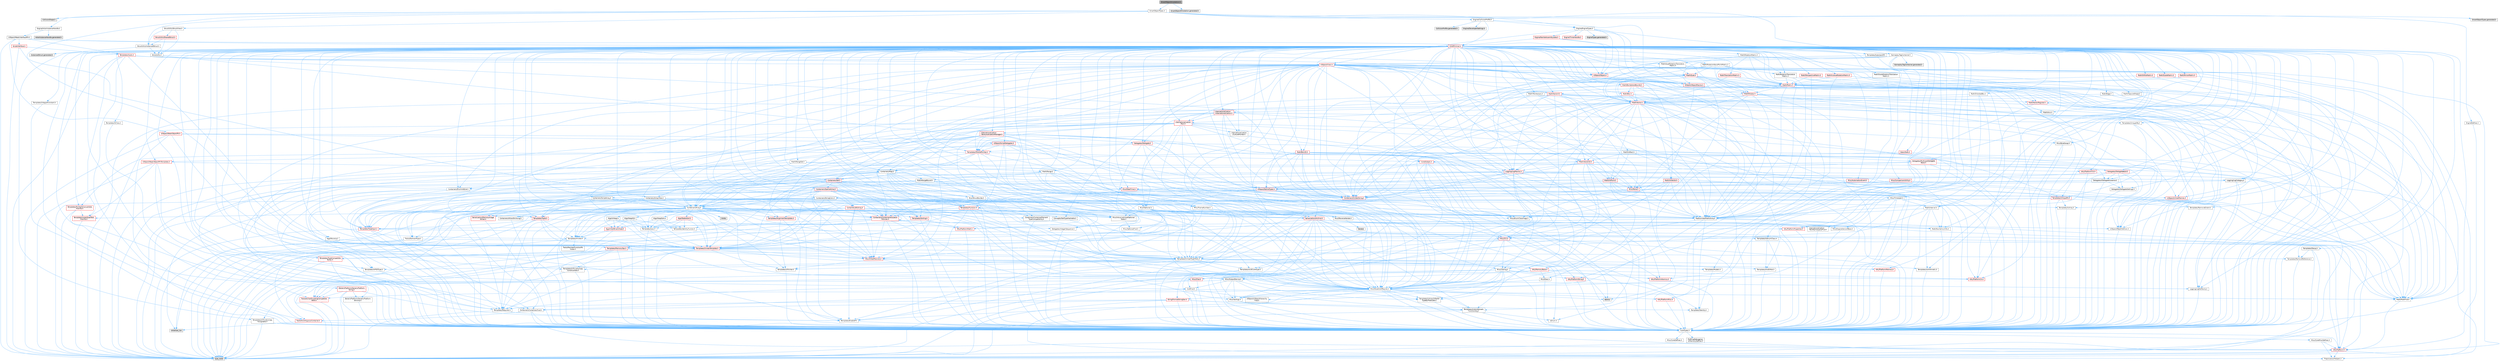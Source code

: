 digraph "SmartObjectAnnotation.h"
{
 // INTERACTIVE_SVG=YES
 // LATEX_PDF_SIZE
  bgcolor="transparent";
  edge [fontname=Helvetica,fontsize=10,labelfontname=Helvetica,labelfontsize=10];
  node [fontname=Helvetica,fontsize=10,shape=box,height=0.2,width=0.4];
  Node1 [id="Node000001",label="SmartObjectAnnotation.h",height=0.2,width=0.4,color="gray40", fillcolor="grey60", style="filled", fontcolor="black",tooltip=" "];
  Node1 -> Node2 [id="edge1_Node000001_Node000002",color="steelblue1",style="solid",tooltip=" "];
  Node2 [id="Node000002",label="SmartObjectTypes.h",height=0.2,width=0.4,color="grey40", fillcolor="white", style="filled",URL="$d4/d09/SmartObjectTypes_8h.html",tooltip=" "];
  Node2 -> Node3 [id="edge2_Node000002_Node000003",color="steelblue1",style="solid",tooltip=" "];
  Node3 [id="Node000003",label="CollisionShape.h",height=0.2,width=0.4,color="grey60", fillcolor="#E0E0E0", style="filled",tooltip=" "];
  Node2 -> Node4 [id="edge3_Node000002_Node000004",color="steelblue1",style="solid",tooltip=" "];
  Node4 [id="Node000004",label="Containers/ArrayView.h",height=0.2,width=0.4,color="grey40", fillcolor="white", style="filled",URL="$d7/df4/ArrayView_8h.html",tooltip=" "];
  Node4 -> Node5 [id="edge4_Node000004_Node000005",color="steelblue1",style="solid",tooltip=" "];
  Node5 [id="Node000005",label="CoreTypes.h",height=0.2,width=0.4,color="grey40", fillcolor="white", style="filled",URL="$dc/dec/CoreTypes_8h.html",tooltip=" "];
  Node5 -> Node6 [id="edge5_Node000005_Node000006",color="steelblue1",style="solid",tooltip=" "];
  Node6 [id="Node000006",label="HAL/Platform.h",height=0.2,width=0.4,color="red", fillcolor="#FFF0F0", style="filled",URL="$d9/dd0/Platform_8h.html",tooltip=" "];
  Node6 -> Node9 [id="edge6_Node000006_Node000009",color="steelblue1",style="solid",tooltip=" "];
  Node9 [id="Node000009",label="type_traits",height=0.2,width=0.4,color="grey60", fillcolor="#E0E0E0", style="filled",tooltip=" "];
  Node6 -> Node10 [id="edge7_Node000006_Node000010",color="steelblue1",style="solid",tooltip=" "];
  Node10 [id="Node000010",label="PreprocessorHelpers.h",height=0.2,width=0.4,color="grey40", fillcolor="white", style="filled",URL="$db/ddb/PreprocessorHelpers_8h.html",tooltip=" "];
  Node5 -> Node16 [id="edge8_Node000005_Node000016",color="steelblue1",style="solid",tooltip=" "];
  Node16 [id="Node000016",label="ProfilingDebugging\l/UMemoryDefines.h",height=0.2,width=0.4,color="grey40", fillcolor="white", style="filled",URL="$d2/da2/UMemoryDefines_8h.html",tooltip=" "];
  Node5 -> Node17 [id="edge9_Node000005_Node000017",color="steelblue1",style="solid",tooltip=" "];
  Node17 [id="Node000017",label="Misc/CoreMiscDefines.h",height=0.2,width=0.4,color="grey40", fillcolor="white", style="filled",URL="$da/d38/CoreMiscDefines_8h.html",tooltip=" "];
  Node17 -> Node6 [id="edge10_Node000017_Node000006",color="steelblue1",style="solid",tooltip=" "];
  Node17 -> Node10 [id="edge11_Node000017_Node000010",color="steelblue1",style="solid",tooltip=" "];
  Node5 -> Node18 [id="edge12_Node000005_Node000018",color="steelblue1",style="solid",tooltip=" "];
  Node18 [id="Node000018",label="Misc/CoreDefines.h",height=0.2,width=0.4,color="grey40", fillcolor="white", style="filled",URL="$d3/dd2/CoreDefines_8h.html",tooltip=" "];
  Node4 -> Node19 [id="edge13_Node000004_Node000019",color="steelblue1",style="solid",tooltip=" "];
  Node19 [id="Node000019",label="Containers/ContainersFwd.h",height=0.2,width=0.4,color="grey40", fillcolor="white", style="filled",URL="$d4/d0a/ContainersFwd_8h.html",tooltip=" "];
  Node19 -> Node6 [id="edge14_Node000019_Node000006",color="steelblue1",style="solid",tooltip=" "];
  Node19 -> Node5 [id="edge15_Node000019_Node000005",color="steelblue1",style="solid",tooltip=" "];
  Node19 -> Node20 [id="edge16_Node000019_Node000020",color="steelblue1",style="solid",tooltip=" "];
  Node20 [id="Node000020",label="Traits/IsContiguousContainer.h",height=0.2,width=0.4,color="red", fillcolor="#FFF0F0", style="filled",URL="$d5/d3c/IsContiguousContainer_8h.html",tooltip=" "];
  Node20 -> Node5 [id="edge17_Node000020_Node000005",color="steelblue1",style="solid",tooltip=" "];
  Node20 -> Node22 [id="edge18_Node000020_Node000022",color="steelblue1",style="solid",tooltip=" "];
  Node22 [id="Node000022",label="initializer_list",height=0.2,width=0.4,color="grey60", fillcolor="#E0E0E0", style="filled",tooltip=" "];
  Node4 -> Node23 [id="edge19_Node000004_Node000023",color="steelblue1",style="solid",tooltip=" "];
  Node23 [id="Node000023",label="Misc/AssertionMacros.h",height=0.2,width=0.4,color="grey40", fillcolor="white", style="filled",URL="$d0/dfa/AssertionMacros_8h.html",tooltip=" "];
  Node23 -> Node5 [id="edge20_Node000023_Node000005",color="steelblue1",style="solid",tooltip=" "];
  Node23 -> Node6 [id="edge21_Node000023_Node000006",color="steelblue1",style="solid",tooltip=" "];
  Node23 -> Node24 [id="edge22_Node000023_Node000024",color="steelblue1",style="solid",tooltip=" "];
  Node24 [id="Node000024",label="HAL/PlatformMisc.h",height=0.2,width=0.4,color="red", fillcolor="#FFF0F0", style="filled",URL="$d0/df5/PlatformMisc_8h.html",tooltip=" "];
  Node24 -> Node5 [id="edge23_Node000024_Node000005",color="steelblue1",style="solid",tooltip=" "];
  Node23 -> Node10 [id="edge24_Node000023_Node000010",color="steelblue1",style="solid",tooltip=" "];
  Node23 -> Node56 [id="edge25_Node000023_Node000056",color="steelblue1",style="solid",tooltip=" "];
  Node56 [id="Node000056",label="Templates/EnableIf.h",height=0.2,width=0.4,color="grey40", fillcolor="white", style="filled",URL="$d7/d60/EnableIf_8h.html",tooltip=" "];
  Node56 -> Node5 [id="edge26_Node000056_Node000005",color="steelblue1",style="solid",tooltip=" "];
  Node23 -> Node57 [id="edge27_Node000023_Node000057",color="steelblue1",style="solid",tooltip=" "];
  Node57 [id="Node000057",label="Templates/IsArrayOrRefOf\lTypeByPredicate.h",height=0.2,width=0.4,color="grey40", fillcolor="white", style="filled",URL="$d6/da1/IsArrayOrRefOfTypeByPredicate_8h.html",tooltip=" "];
  Node57 -> Node5 [id="edge28_Node000057_Node000005",color="steelblue1",style="solid",tooltip=" "];
  Node23 -> Node58 [id="edge29_Node000023_Node000058",color="steelblue1",style="solid",tooltip=" "];
  Node58 [id="Node000058",label="Templates/IsValidVariadic\lFunctionArg.h",height=0.2,width=0.4,color="grey40", fillcolor="white", style="filled",URL="$d0/dc8/IsValidVariadicFunctionArg_8h.html",tooltip=" "];
  Node58 -> Node5 [id="edge30_Node000058_Node000005",color="steelblue1",style="solid",tooltip=" "];
  Node58 -> Node59 [id="edge31_Node000058_Node000059",color="steelblue1",style="solid",tooltip=" "];
  Node59 [id="Node000059",label="IsEnum.h",height=0.2,width=0.4,color="grey40", fillcolor="white", style="filled",URL="$d4/de5/IsEnum_8h.html",tooltip=" "];
  Node58 -> Node9 [id="edge32_Node000058_Node000009",color="steelblue1",style="solid",tooltip=" "];
  Node23 -> Node60 [id="edge33_Node000023_Node000060",color="steelblue1",style="solid",tooltip=" "];
  Node60 [id="Node000060",label="Traits/IsCharEncodingCompatible\lWith.h",height=0.2,width=0.4,color="red", fillcolor="#FFF0F0", style="filled",URL="$df/dd1/IsCharEncodingCompatibleWith_8h.html",tooltip=" "];
  Node60 -> Node9 [id="edge34_Node000060_Node000009",color="steelblue1",style="solid",tooltip=" "];
  Node23 -> Node62 [id="edge35_Node000023_Node000062",color="steelblue1",style="solid",tooltip=" "];
  Node62 [id="Node000062",label="Misc/VarArgs.h",height=0.2,width=0.4,color="grey40", fillcolor="white", style="filled",URL="$d5/d6f/VarArgs_8h.html",tooltip=" "];
  Node62 -> Node5 [id="edge36_Node000062_Node000005",color="steelblue1",style="solid",tooltip=" "];
  Node23 -> Node63 [id="edge37_Node000023_Node000063",color="steelblue1",style="solid",tooltip=" "];
  Node63 [id="Node000063",label="String/FormatStringSan.h",height=0.2,width=0.4,color="red", fillcolor="#FFF0F0", style="filled",URL="$d3/d8b/FormatStringSan_8h.html",tooltip=" "];
  Node63 -> Node9 [id="edge38_Node000063_Node000009",color="steelblue1",style="solid",tooltip=" "];
  Node63 -> Node5 [id="edge39_Node000063_Node000005",color="steelblue1",style="solid",tooltip=" "];
  Node63 -> Node64 [id="edge40_Node000063_Node000064",color="steelblue1",style="solid",tooltip=" "];
  Node64 [id="Node000064",label="Templates/Requires.h",height=0.2,width=0.4,color="grey40", fillcolor="white", style="filled",URL="$dc/d96/Requires_8h.html",tooltip=" "];
  Node64 -> Node56 [id="edge41_Node000064_Node000056",color="steelblue1",style="solid",tooltip=" "];
  Node64 -> Node9 [id="edge42_Node000064_Node000009",color="steelblue1",style="solid",tooltip=" "];
  Node63 -> Node65 [id="edge43_Node000063_Node000065",color="steelblue1",style="solid",tooltip=" "];
  Node65 [id="Node000065",label="Templates/Identity.h",height=0.2,width=0.4,color="grey40", fillcolor="white", style="filled",URL="$d0/dd5/Identity_8h.html",tooltip=" "];
  Node63 -> Node58 [id="edge44_Node000063_Node000058",color="steelblue1",style="solid",tooltip=" "];
  Node63 -> Node19 [id="edge45_Node000063_Node000019",color="steelblue1",style="solid",tooltip=" "];
  Node23 -> Node69 [id="edge46_Node000023_Node000069",color="steelblue1",style="solid",tooltip=" "];
  Node69 [id="Node000069",label="atomic",height=0.2,width=0.4,color="grey60", fillcolor="#E0E0E0", style="filled",tooltip=" "];
  Node4 -> Node70 [id="edge47_Node000004_Node000070",color="steelblue1",style="solid",tooltip=" "];
  Node70 [id="Node000070",label="Misc/ReverseIterate.h",height=0.2,width=0.4,color="grey40", fillcolor="white", style="filled",URL="$db/de3/ReverseIterate_8h.html",tooltip=" "];
  Node70 -> Node6 [id="edge48_Node000070_Node000006",color="steelblue1",style="solid",tooltip=" "];
  Node70 -> Node71 [id="edge49_Node000070_Node000071",color="steelblue1",style="solid",tooltip=" "];
  Node71 [id="Node000071",label="iterator",height=0.2,width=0.4,color="grey60", fillcolor="#E0E0E0", style="filled",tooltip=" "];
  Node4 -> Node72 [id="edge50_Node000004_Node000072",color="steelblue1",style="solid",tooltip=" "];
  Node72 [id="Node000072",label="Misc/IntrusiveUnsetOptional\lState.h",height=0.2,width=0.4,color="grey40", fillcolor="white", style="filled",URL="$d2/d0a/IntrusiveUnsetOptionalState_8h.html",tooltip=" "];
  Node72 -> Node73 [id="edge51_Node000072_Node000073",color="steelblue1",style="solid",tooltip=" "];
  Node73 [id="Node000073",label="Misc/OptionalFwd.h",height=0.2,width=0.4,color="grey40", fillcolor="white", style="filled",URL="$dc/d50/OptionalFwd_8h.html",tooltip=" "];
  Node4 -> Node74 [id="edge52_Node000004_Node000074",color="steelblue1",style="solid",tooltip=" "];
  Node74 [id="Node000074",label="Templates/Invoke.h",height=0.2,width=0.4,color="grey40", fillcolor="white", style="filled",URL="$d7/deb/Invoke_8h.html",tooltip=" "];
  Node74 -> Node5 [id="edge53_Node000074_Node000005",color="steelblue1",style="solid",tooltip=" "];
  Node74 -> Node75 [id="edge54_Node000074_Node000075",color="steelblue1",style="solid",tooltip=" "];
  Node75 [id="Node000075",label="Traits/MemberFunctionPtr\lOuter.h",height=0.2,width=0.4,color="grey40", fillcolor="white", style="filled",URL="$db/da7/MemberFunctionPtrOuter_8h.html",tooltip=" "];
  Node74 -> Node76 [id="edge55_Node000074_Node000076",color="steelblue1",style="solid",tooltip=" "];
  Node76 [id="Node000076",label="Templates/UnrealTemplate.h",height=0.2,width=0.4,color="red", fillcolor="#FFF0F0", style="filled",URL="$d4/d24/UnrealTemplate_8h.html",tooltip=" "];
  Node76 -> Node5 [id="edge56_Node000076_Node000005",color="steelblue1",style="solid",tooltip=" "];
  Node76 -> Node77 [id="edge57_Node000076_Node000077",color="steelblue1",style="solid",tooltip=" "];
  Node77 [id="Node000077",label="Templates/IsPointer.h",height=0.2,width=0.4,color="grey40", fillcolor="white", style="filled",URL="$d7/d05/IsPointer_8h.html",tooltip=" "];
  Node77 -> Node5 [id="edge58_Node000077_Node000005",color="steelblue1",style="solid",tooltip=" "];
  Node76 -> Node78 [id="edge59_Node000076_Node000078",color="steelblue1",style="solid",tooltip=" "];
  Node78 [id="Node000078",label="HAL/UnrealMemory.h",height=0.2,width=0.4,color="red", fillcolor="#FFF0F0", style="filled",URL="$d9/d96/UnrealMemory_8h.html",tooltip=" "];
  Node78 -> Node5 [id="edge60_Node000078_Node000005",color="steelblue1",style="solid",tooltip=" "];
  Node78 -> Node82 [id="edge61_Node000078_Node000082",color="steelblue1",style="solid",tooltip=" "];
  Node82 [id="Node000082",label="HAL/MemoryBase.h",height=0.2,width=0.4,color="red", fillcolor="#FFF0F0", style="filled",URL="$d6/d9f/MemoryBase_8h.html",tooltip=" "];
  Node82 -> Node5 [id="edge62_Node000082_Node000005",color="steelblue1",style="solid",tooltip=" "];
  Node82 -> Node49 [id="edge63_Node000082_Node000049",color="steelblue1",style="solid",tooltip=" "];
  Node49 [id="Node000049",label="HAL/PlatformAtomics.h",height=0.2,width=0.4,color="red", fillcolor="#FFF0F0", style="filled",URL="$d3/d36/PlatformAtomics_8h.html",tooltip=" "];
  Node49 -> Node5 [id="edge64_Node000049_Node000005",color="steelblue1",style="solid",tooltip=" "];
  Node82 -> Node32 [id="edge65_Node000082_Node000032",color="steelblue1",style="solid",tooltip=" "];
  Node32 [id="Node000032",label="HAL/PlatformCrt.h",height=0.2,width=0.4,color="red", fillcolor="#FFF0F0", style="filled",URL="$d8/d75/PlatformCrt_8h.html",tooltip=" "];
  Node82 -> Node83 [id="edge66_Node000082_Node000083",color="steelblue1",style="solid",tooltip=" "];
  Node83 [id="Node000083",label="Misc/Exec.h",height=0.2,width=0.4,color="grey40", fillcolor="white", style="filled",URL="$de/ddb/Exec_8h.html",tooltip=" "];
  Node83 -> Node5 [id="edge67_Node000083_Node000005",color="steelblue1",style="solid",tooltip=" "];
  Node83 -> Node23 [id="edge68_Node000083_Node000023",color="steelblue1",style="solid",tooltip=" "];
  Node82 -> Node84 [id="edge69_Node000082_Node000084",color="steelblue1",style="solid",tooltip=" "];
  Node84 [id="Node000084",label="Misc/OutputDevice.h",height=0.2,width=0.4,color="grey40", fillcolor="white", style="filled",URL="$d7/d32/OutputDevice_8h.html",tooltip=" "];
  Node84 -> Node28 [id="edge70_Node000084_Node000028",color="steelblue1",style="solid",tooltip=" "];
  Node28 [id="Node000028",label="CoreFwd.h",height=0.2,width=0.4,color="grey40", fillcolor="white", style="filled",URL="$d1/d1e/CoreFwd_8h.html",tooltip=" "];
  Node28 -> Node5 [id="edge71_Node000028_Node000005",color="steelblue1",style="solid",tooltip=" "];
  Node28 -> Node19 [id="edge72_Node000028_Node000019",color="steelblue1",style="solid",tooltip=" "];
  Node28 -> Node29 [id="edge73_Node000028_Node000029",color="steelblue1",style="solid",tooltip=" "];
  Node29 [id="Node000029",label="Math/MathFwd.h",height=0.2,width=0.4,color="grey40", fillcolor="white", style="filled",URL="$d2/d10/MathFwd_8h.html",tooltip=" "];
  Node29 -> Node6 [id="edge74_Node000029_Node000006",color="steelblue1",style="solid",tooltip=" "];
  Node28 -> Node30 [id="edge75_Node000028_Node000030",color="steelblue1",style="solid",tooltip=" "];
  Node30 [id="Node000030",label="UObject/UObjectHierarchy\lFwd.h",height=0.2,width=0.4,color="grey40", fillcolor="white", style="filled",URL="$d3/d13/UObjectHierarchyFwd_8h.html",tooltip=" "];
  Node84 -> Node5 [id="edge76_Node000084_Node000005",color="steelblue1",style="solid",tooltip=" "];
  Node84 -> Node85 [id="edge77_Node000084_Node000085",color="steelblue1",style="solid",tooltip=" "];
  Node85 [id="Node000085",label="Logging/LogVerbosity.h",height=0.2,width=0.4,color="grey40", fillcolor="white", style="filled",URL="$d2/d8f/LogVerbosity_8h.html",tooltip=" "];
  Node85 -> Node5 [id="edge78_Node000085_Node000005",color="steelblue1",style="solid",tooltip=" "];
  Node84 -> Node62 [id="edge79_Node000084_Node000062",color="steelblue1",style="solid",tooltip=" "];
  Node84 -> Node57 [id="edge80_Node000084_Node000057",color="steelblue1",style="solid",tooltip=" "];
  Node84 -> Node58 [id="edge81_Node000084_Node000058",color="steelblue1",style="solid",tooltip=" "];
  Node84 -> Node60 [id="edge82_Node000084_Node000060",color="steelblue1",style="solid",tooltip=" "];
  Node78 -> Node95 [id="edge83_Node000078_Node000095",color="steelblue1",style="solid",tooltip=" "];
  Node95 [id="Node000095",label="HAL/PlatformMemory.h",height=0.2,width=0.4,color="red", fillcolor="#FFF0F0", style="filled",URL="$de/d68/PlatformMemory_8h.html",tooltip=" "];
  Node95 -> Node5 [id="edge84_Node000095_Node000005",color="steelblue1",style="solid",tooltip=" "];
  Node78 -> Node77 [id="edge85_Node000078_Node000077",color="steelblue1",style="solid",tooltip=" "];
  Node76 -> Node100 [id="edge86_Node000076_Node000100",color="steelblue1",style="solid",tooltip=" "];
  Node100 [id="Node000100",label="Templates/UnrealTypeTraits.h",height=0.2,width=0.4,color="grey40", fillcolor="white", style="filled",URL="$d2/d2d/UnrealTypeTraits_8h.html",tooltip=" "];
  Node100 -> Node5 [id="edge87_Node000100_Node000005",color="steelblue1",style="solid",tooltip=" "];
  Node100 -> Node77 [id="edge88_Node000100_Node000077",color="steelblue1",style="solid",tooltip=" "];
  Node100 -> Node23 [id="edge89_Node000100_Node000023",color="steelblue1",style="solid",tooltip=" "];
  Node100 -> Node91 [id="edge90_Node000100_Node000091",color="steelblue1",style="solid",tooltip=" "];
  Node91 [id="Node000091",label="Templates/AndOrNot.h",height=0.2,width=0.4,color="grey40", fillcolor="white", style="filled",URL="$db/d0a/AndOrNot_8h.html",tooltip=" "];
  Node91 -> Node5 [id="edge91_Node000091_Node000005",color="steelblue1",style="solid",tooltip=" "];
  Node100 -> Node56 [id="edge92_Node000100_Node000056",color="steelblue1",style="solid",tooltip=" "];
  Node100 -> Node101 [id="edge93_Node000100_Node000101",color="steelblue1",style="solid",tooltip=" "];
  Node101 [id="Node000101",label="Templates/IsArithmetic.h",height=0.2,width=0.4,color="grey40", fillcolor="white", style="filled",URL="$d2/d5d/IsArithmetic_8h.html",tooltip=" "];
  Node101 -> Node5 [id="edge94_Node000101_Node000005",color="steelblue1",style="solid",tooltip=" "];
  Node100 -> Node59 [id="edge95_Node000100_Node000059",color="steelblue1",style="solid",tooltip=" "];
  Node100 -> Node102 [id="edge96_Node000100_Node000102",color="steelblue1",style="solid",tooltip=" "];
  Node102 [id="Node000102",label="Templates/Models.h",height=0.2,width=0.4,color="grey40", fillcolor="white", style="filled",URL="$d3/d0c/Models_8h.html",tooltip=" "];
  Node102 -> Node65 [id="edge97_Node000102_Node000065",color="steelblue1",style="solid",tooltip=" "];
  Node100 -> Node103 [id="edge98_Node000100_Node000103",color="steelblue1",style="solid",tooltip=" "];
  Node103 [id="Node000103",label="Templates/IsPODType.h",height=0.2,width=0.4,color="grey40", fillcolor="white", style="filled",URL="$d7/db1/IsPODType_8h.html",tooltip=" "];
  Node103 -> Node5 [id="edge99_Node000103_Node000005",color="steelblue1",style="solid",tooltip=" "];
  Node100 -> Node104 [id="edge100_Node000100_Node000104",color="steelblue1",style="solid",tooltip=" "];
  Node104 [id="Node000104",label="Templates/IsUECoreType.h",height=0.2,width=0.4,color="grey40", fillcolor="white", style="filled",URL="$d1/db8/IsUECoreType_8h.html",tooltip=" "];
  Node104 -> Node5 [id="edge101_Node000104_Node000005",color="steelblue1",style="solid",tooltip=" "];
  Node104 -> Node9 [id="edge102_Node000104_Node000009",color="steelblue1",style="solid",tooltip=" "];
  Node100 -> Node92 [id="edge103_Node000100_Node000092",color="steelblue1",style="solid",tooltip=" "];
  Node92 [id="Node000092",label="Templates/IsTriviallyCopy\lConstructible.h",height=0.2,width=0.4,color="grey40", fillcolor="white", style="filled",URL="$d3/d78/IsTriviallyCopyConstructible_8h.html",tooltip=" "];
  Node92 -> Node5 [id="edge104_Node000092_Node000005",color="steelblue1",style="solid",tooltip=" "];
  Node92 -> Node9 [id="edge105_Node000092_Node000009",color="steelblue1",style="solid",tooltip=" "];
  Node76 -> Node105 [id="edge106_Node000076_Node000105",color="steelblue1",style="solid",tooltip=" "];
  Node105 [id="Node000105",label="Templates/RemoveReference.h",height=0.2,width=0.4,color="grey40", fillcolor="white", style="filled",URL="$da/dbe/RemoveReference_8h.html",tooltip=" "];
  Node105 -> Node5 [id="edge107_Node000105_Node000005",color="steelblue1",style="solid",tooltip=" "];
  Node76 -> Node64 [id="edge108_Node000076_Node000064",color="steelblue1",style="solid",tooltip=" "];
  Node76 -> Node106 [id="edge109_Node000076_Node000106",color="steelblue1",style="solid",tooltip=" "];
  Node106 [id="Node000106",label="Templates/TypeCompatible\lBytes.h",height=0.2,width=0.4,color="red", fillcolor="#FFF0F0", style="filled",URL="$df/d0a/TypeCompatibleBytes_8h.html",tooltip=" "];
  Node106 -> Node5 [id="edge110_Node000106_Node000005",color="steelblue1",style="solid",tooltip=" "];
  Node106 -> Node9 [id="edge111_Node000106_Node000009",color="steelblue1",style="solid",tooltip=" "];
  Node76 -> Node65 [id="edge112_Node000076_Node000065",color="steelblue1",style="solid",tooltip=" "];
  Node76 -> Node20 [id="edge113_Node000076_Node000020",color="steelblue1",style="solid",tooltip=" "];
  Node76 -> Node9 [id="edge114_Node000076_Node000009",color="steelblue1",style="solid",tooltip=" "];
  Node74 -> Node9 [id="edge115_Node000074_Node000009",color="steelblue1",style="solid",tooltip=" "];
  Node4 -> Node100 [id="edge116_Node000004_Node000100",color="steelblue1",style="solid",tooltip=" "];
  Node4 -> Node27 [id="edge117_Node000004_Node000027",color="steelblue1",style="solid",tooltip=" "];
  Node27 [id="Node000027",label="Traits/ElementType.h",height=0.2,width=0.4,color="grey40", fillcolor="white", style="filled",URL="$d5/d4f/ElementType_8h.html",tooltip=" "];
  Node27 -> Node6 [id="edge118_Node000027_Node000006",color="steelblue1",style="solid",tooltip=" "];
  Node27 -> Node22 [id="edge119_Node000027_Node000022",color="steelblue1",style="solid",tooltip=" "];
  Node27 -> Node9 [id="edge120_Node000027_Node000009",color="steelblue1",style="solid",tooltip=" "];
  Node4 -> Node108 [id="edge121_Node000004_Node000108",color="steelblue1",style="solid",tooltip=" "];
  Node108 [id="Node000108",label="Containers/Array.h",height=0.2,width=0.4,color="grey40", fillcolor="white", style="filled",URL="$df/dd0/Array_8h.html",tooltip=" "];
  Node108 -> Node5 [id="edge122_Node000108_Node000005",color="steelblue1",style="solid",tooltip=" "];
  Node108 -> Node23 [id="edge123_Node000108_Node000023",color="steelblue1",style="solid",tooltip=" "];
  Node108 -> Node72 [id="edge124_Node000108_Node000072",color="steelblue1",style="solid",tooltip=" "];
  Node108 -> Node70 [id="edge125_Node000108_Node000070",color="steelblue1",style="solid",tooltip=" "];
  Node108 -> Node78 [id="edge126_Node000108_Node000078",color="steelblue1",style="solid",tooltip=" "];
  Node108 -> Node100 [id="edge127_Node000108_Node000100",color="steelblue1",style="solid",tooltip=" "];
  Node108 -> Node76 [id="edge128_Node000108_Node000076",color="steelblue1",style="solid",tooltip=" "];
  Node108 -> Node109 [id="edge129_Node000108_Node000109",color="steelblue1",style="solid",tooltip=" "];
  Node109 [id="Node000109",label="Containers/AllowShrinking.h",height=0.2,width=0.4,color="grey40", fillcolor="white", style="filled",URL="$d7/d1a/AllowShrinking_8h.html",tooltip=" "];
  Node109 -> Node5 [id="edge130_Node000109_Node000005",color="steelblue1",style="solid",tooltip=" "];
  Node108 -> Node110 [id="edge131_Node000108_Node000110",color="steelblue1",style="solid",tooltip=" "];
  Node110 [id="Node000110",label="Containers/ContainerAllocation\lPolicies.h",height=0.2,width=0.4,color="red", fillcolor="#FFF0F0", style="filled",URL="$d7/dff/ContainerAllocationPolicies_8h.html",tooltip=" "];
  Node110 -> Node5 [id="edge132_Node000110_Node000005",color="steelblue1",style="solid",tooltip=" "];
  Node110 -> Node110 [id="edge133_Node000110_Node000110",color="steelblue1",style="solid",tooltip=" "];
  Node110 -> Node112 [id="edge134_Node000110_Node000112",color="steelblue1",style="solid",tooltip=" "];
  Node112 [id="Node000112",label="HAL/PlatformMath.h",height=0.2,width=0.4,color="red", fillcolor="#FFF0F0", style="filled",URL="$dc/d53/PlatformMath_8h.html",tooltip=" "];
  Node112 -> Node5 [id="edge135_Node000112_Node000005",color="steelblue1",style="solid",tooltip=" "];
  Node110 -> Node78 [id="edge136_Node000110_Node000078",color="steelblue1",style="solid",tooltip=" "];
  Node110 -> Node42 [id="edge137_Node000110_Node000042",color="steelblue1",style="solid",tooltip=" "];
  Node42 [id="Node000042",label="Math/NumericLimits.h",height=0.2,width=0.4,color="grey40", fillcolor="white", style="filled",URL="$df/d1b/NumericLimits_8h.html",tooltip=" "];
  Node42 -> Node5 [id="edge138_Node000042_Node000005",color="steelblue1",style="solid",tooltip=" "];
  Node110 -> Node23 [id="edge139_Node000110_Node000023",color="steelblue1",style="solid",tooltip=" "];
  Node110 -> Node121 [id="edge140_Node000110_Node000121",color="steelblue1",style="solid",tooltip=" "];
  Node121 [id="Node000121",label="Templates/MemoryOps.h",height=0.2,width=0.4,color="red", fillcolor="#FFF0F0", style="filled",URL="$db/dea/MemoryOps_8h.html",tooltip=" "];
  Node121 -> Node5 [id="edge141_Node000121_Node000005",color="steelblue1",style="solid",tooltip=" "];
  Node121 -> Node78 [id="edge142_Node000121_Node000078",color="steelblue1",style="solid",tooltip=" "];
  Node121 -> Node93 [id="edge143_Node000121_Node000093",color="steelblue1",style="solid",tooltip=" "];
  Node93 [id="Node000093",label="Templates/IsTriviallyCopy\lAssignable.h",height=0.2,width=0.4,color="grey40", fillcolor="white", style="filled",URL="$d2/df2/IsTriviallyCopyAssignable_8h.html",tooltip=" "];
  Node93 -> Node5 [id="edge144_Node000093_Node000005",color="steelblue1",style="solid",tooltip=" "];
  Node93 -> Node9 [id="edge145_Node000093_Node000009",color="steelblue1",style="solid",tooltip=" "];
  Node121 -> Node92 [id="edge146_Node000121_Node000092",color="steelblue1",style="solid",tooltip=" "];
  Node121 -> Node64 [id="edge147_Node000121_Node000064",color="steelblue1",style="solid",tooltip=" "];
  Node121 -> Node100 [id="edge148_Node000121_Node000100",color="steelblue1",style="solid",tooltip=" "];
  Node121 -> Node9 [id="edge149_Node000121_Node000009",color="steelblue1",style="solid",tooltip=" "];
  Node110 -> Node106 [id="edge150_Node000110_Node000106",color="steelblue1",style="solid",tooltip=" "];
  Node110 -> Node9 [id="edge151_Node000110_Node000009",color="steelblue1",style="solid",tooltip=" "];
  Node108 -> Node122 [id="edge152_Node000108_Node000122",color="steelblue1",style="solid",tooltip=" "];
  Node122 [id="Node000122",label="Containers/ContainerElement\lTypeCompatibility.h",height=0.2,width=0.4,color="grey40", fillcolor="white", style="filled",URL="$df/ddf/ContainerElementTypeCompatibility_8h.html",tooltip=" "];
  Node122 -> Node5 [id="edge153_Node000122_Node000005",color="steelblue1",style="solid",tooltip=" "];
  Node122 -> Node100 [id="edge154_Node000122_Node000100",color="steelblue1",style="solid",tooltip=" "];
  Node108 -> Node123 [id="edge155_Node000108_Node000123",color="steelblue1",style="solid",tooltip=" "];
  Node123 [id="Node000123",label="Serialization/Archive.h",height=0.2,width=0.4,color="red", fillcolor="#FFF0F0", style="filled",URL="$d7/d3b/Archive_8h.html",tooltip=" "];
  Node123 -> Node28 [id="edge156_Node000123_Node000028",color="steelblue1",style="solid",tooltip=" "];
  Node123 -> Node5 [id="edge157_Node000123_Node000005",color="steelblue1",style="solid",tooltip=" "];
  Node123 -> Node124 [id="edge158_Node000123_Node000124",color="steelblue1",style="solid",tooltip=" "];
  Node124 [id="Node000124",label="HAL/PlatformProperties.h",height=0.2,width=0.4,color="red", fillcolor="#FFF0F0", style="filled",URL="$d9/db0/PlatformProperties_8h.html",tooltip=" "];
  Node124 -> Node5 [id="edge159_Node000124_Node000005",color="steelblue1",style="solid",tooltip=" "];
  Node123 -> Node127 [id="edge160_Node000123_Node000127",color="steelblue1",style="solid",tooltip=" "];
  Node127 [id="Node000127",label="Internationalization\l/TextNamespaceFwd.h",height=0.2,width=0.4,color="grey40", fillcolor="white", style="filled",URL="$d8/d97/TextNamespaceFwd_8h.html",tooltip=" "];
  Node127 -> Node5 [id="edge161_Node000127_Node000005",color="steelblue1",style="solid",tooltip=" "];
  Node123 -> Node29 [id="edge162_Node000123_Node000029",color="steelblue1",style="solid",tooltip=" "];
  Node123 -> Node23 [id="edge163_Node000123_Node000023",color="steelblue1",style="solid",tooltip=" "];
  Node123 -> Node128 [id="edge164_Node000123_Node000128",color="steelblue1",style="solid",tooltip=" "];
  Node128 [id="Node000128",label="Misc/EngineVersionBase.h",height=0.2,width=0.4,color="grey40", fillcolor="white", style="filled",URL="$d5/d2b/EngineVersionBase_8h.html",tooltip=" "];
  Node128 -> Node5 [id="edge165_Node000128_Node000005",color="steelblue1",style="solid",tooltip=" "];
  Node123 -> Node62 [id="edge166_Node000123_Node000062",color="steelblue1",style="solid",tooltip=" "];
  Node123 -> Node56 [id="edge167_Node000123_Node000056",color="steelblue1",style="solid",tooltip=" "];
  Node123 -> Node57 [id="edge168_Node000123_Node000057",color="steelblue1",style="solid",tooltip=" "];
  Node123 -> Node131 [id="edge169_Node000123_Node000131",color="steelblue1",style="solid",tooltip=" "];
  Node131 [id="Node000131",label="Templates/IsEnumClass.h",height=0.2,width=0.4,color="grey40", fillcolor="white", style="filled",URL="$d7/d15/IsEnumClass_8h.html",tooltip=" "];
  Node131 -> Node5 [id="edge170_Node000131_Node000005",color="steelblue1",style="solid",tooltip=" "];
  Node131 -> Node91 [id="edge171_Node000131_Node000091",color="steelblue1",style="solid",tooltip=" "];
  Node123 -> Node58 [id="edge172_Node000123_Node000058",color="steelblue1",style="solid",tooltip=" "];
  Node123 -> Node76 [id="edge173_Node000123_Node000076",color="steelblue1",style="solid",tooltip=" "];
  Node123 -> Node60 [id="edge174_Node000123_Node000060",color="steelblue1",style="solid",tooltip=" "];
  Node123 -> Node132 [id="edge175_Node000123_Node000132",color="steelblue1",style="solid",tooltip=" "];
  Node132 [id="Node000132",label="UObject/ObjectVersion.h",height=0.2,width=0.4,color="grey40", fillcolor="white", style="filled",URL="$da/d63/ObjectVersion_8h.html",tooltip=" "];
  Node132 -> Node5 [id="edge176_Node000132_Node000005",color="steelblue1",style="solid",tooltip=" "];
  Node108 -> Node133 [id="edge177_Node000108_Node000133",color="steelblue1",style="solid",tooltip=" "];
  Node133 [id="Node000133",label="Serialization/MemoryImage\lWriter.h",height=0.2,width=0.4,color="red", fillcolor="#FFF0F0", style="filled",URL="$d0/d08/MemoryImageWriter_8h.html",tooltip=" "];
  Node133 -> Node5 [id="edge178_Node000133_Node000005",color="steelblue1",style="solid",tooltip=" "];
  Node108 -> Node147 [id="edge179_Node000108_Node000147",color="steelblue1",style="solid",tooltip=" "];
  Node147 [id="Node000147",label="Algo/Heapify.h",height=0.2,width=0.4,color="grey40", fillcolor="white", style="filled",URL="$d0/d2a/Heapify_8h.html",tooltip=" "];
  Node147 -> Node148 [id="edge180_Node000147_Node000148",color="steelblue1",style="solid",tooltip=" "];
  Node148 [id="Node000148",label="Algo/Impl/BinaryHeap.h",height=0.2,width=0.4,color="red", fillcolor="#FFF0F0", style="filled",URL="$d7/da3/Algo_2Impl_2BinaryHeap_8h.html",tooltip=" "];
  Node148 -> Node74 [id="edge181_Node000148_Node000074",color="steelblue1",style="solid",tooltip=" "];
  Node148 -> Node9 [id="edge182_Node000148_Node000009",color="steelblue1",style="solid",tooltip=" "];
  Node147 -> Node151 [id="edge183_Node000147_Node000151",color="steelblue1",style="solid",tooltip=" "];
  Node151 [id="Node000151",label="Templates/IdentityFunctor.h",height=0.2,width=0.4,color="grey40", fillcolor="white", style="filled",URL="$d7/d2e/IdentityFunctor_8h.html",tooltip=" "];
  Node151 -> Node6 [id="edge184_Node000151_Node000006",color="steelblue1",style="solid",tooltip=" "];
  Node147 -> Node74 [id="edge185_Node000147_Node000074",color="steelblue1",style="solid",tooltip=" "];
  Node147 -> Node152 [id="edge186_Node000147_Node000152",color="steelblue1",style="solid",tooltip=" "];
  Node152 [id="Node000152",label="Templates/Less.h",height=0.2,width=0.4,color="grey40", fillcolor="white", style="filled",URL="$de/dc8/Less_8h.html",tooltip=" "];
  Node152 -> Node5 [id="edge187_Node000152_Node000005",color="steelblue1",style="solid",tooltip=" "];
  Node152 -> Node76 [id="edge188_Node000152_Node000076",color="steelblue1",style="solid",tooltip=" "];
  Node147 -> Node76 [id="edge189_Node000147_Node000076",color="steelblue1",style="solid",tooltip=" "];
  Node108 -> Node153 [id="edge190_Node000108_Node000153",color="steelblue1",style="solid",tooltip=" "];
  Node153 [id="Node000153",label="Algo/HeapSort.h",height=0.2,width=0.4,color="grey40", fillcolor="white", style="filled",URL="$d3/d92/HeapSort_8h.html",tooltip=" "];
  Node153 -> Node148 [id="edge191_Node000153_Node000148",color="steelblue1",style="solid",tooltip=" "];
  Node153 -> Node151 [id="edge192_Node000153_Node000151",color="steelblue1",style="solid",tooltip=" "];
  Node153 -> Node152 [id="edge193_Node000153_Node000152",color="steelblue1",style="solid",tooltip=" "];
  Node153 -> Node76 [id="edge194_Node000153_Node000076",color="steelblue1",style="solid",tooltip=" "];
  Node108 -> Node154 [id="edge195_Node000108_Node000154",color="steelblue1",style="solid",tooltip=" "];
  Node154 [id="Node000154",label="Algo/IsHeap.h",height=0.2,width=0.4,color="grey40", fillcolor="white", style="filled",URL="$de/d32/IsHeap_8h.html",tooltip=" "];
  Node154 -> Node148 [id="edge196_Node000154_Node000148",color="steelblue1",style="solid",tooltip=" "];
  Node154 -> Node151 [id="edge197_Node000154_Node000151",color="steelblue1",style="solid",tooltip=" "];
  Node154 -> Node74 [id="edge198_Node000154_Node000074",color="steelblue1",style="solid",tooltip=" "];
  Node154 -> Node152 [id="edge199_Node000154_Node000152",color="steelblue1",style="solid",tooltip=" "];
  Node154 -> Node76 [id="edge200_Node000154_Node000076",color="steelblue1",style="solid",tooltip=" "];
  Node108 -> Node148 [id="edge201_Node000108_Node000148",color="steelblue1",style="solid",tooltip=" "];
  Node108 -> Node155 [id="edge202_Node000108_Node000155",color="steelblue1",style="solid",tooltip=" "];
  Node155 [id="Node000155",label="Algo/StableSort.h",height=0.2,width=0.4,color="red", fillcolor="#FFF0F0", style="filled",URL="$d7/d3c/StableSort_8h.html",tooltip=" "];
  Node155 -> Node151 [id="edge203_Node000155_Node000151",color="steelblue1",style="solid",tooltip=" "];
  Node155 -> Node74 [id="edge204_Node000155_Node000074",color="steelblue1",style="solid",tooltip=" "];
  Node155 -> Node152 [id="edge205_Node000155_Node000152",color="steelblue1",style="solid",tooltip=" "];
  Node155 -> Node76 [id="edge206_Node000155_Node000076",color="steelblue1",style="solid",tooltip=" "];
  Node108 -> Node158 [id="edge207_Node000108_Node000158",color="steelblue1",style="solid",tooltip=" "];
  Node158 [id="Node000158",label="Concepts/GetTypeHashable.h",height=0.2,width=0.4,color="grey40", fillcolor="white", style="filled",URL="$d3/da2/GetTypeHashable_8h.html",tooltip=" "];
  Node158 -> Node5 [id="edge208_Node000158_Node000005",color="steelblue1",style="solid",tooltip=" "];
  Node158 -> Node138 [id="edge209_Node000158_Node000138",color="steelblue1",style="solid",tooltip=" "];
  Node138 [id="Node000138",label="Templates/TypeHash.h",height=0.2,width=0.4,color="red", fillcolor="#FFF0F0", style="filled",URL="$d1/d62/TypeHash_8h.html",tooltip=" "];
  Node138 -> Node5 [id="edge210_Node000138_Node000005",color="steelblue1",style="solid",tooltip=" "];
  Node138 -> Node64 [id="edge211_Node000138_Node000064",color="steelblue1",style="solid",tooltip=" "];
  Node138 -> Node139 [id="edge212_Node000138_Node000139",color="steelblue1",style="solid",tooltip=" "];
  Node139 [id="Node000139",label="Misc/Crc.h",height=0.2,width=0.4,color="red", fillcolor="#FFF0F0", style="filled",URL="$d4/dd2/Crc_8h.html",tooltip=" "];
  Node139 -> Node5 [id="edge213_Node000139_Node000005",color="steelblue1",style="solid",tooltip=" "];
  Node139 -> Node80 [id="edge214_Node000139_Node000080",color="steelblue1",style="solid",tooltip=" "];
  Node80 [id="Node000080",label="HAL/PlatformString.h",height=0.2,width=0.4,color="red", fillcolor="#FFF0F0", style="filled",URL="$db/db5/PlatformString_8h.html",tooltip=" "];
  Node80 -> Node5 [id="edge215_Node000080_Node000005",color="steelblue1",style="solid",tooltip=" "];
  Node139 -> Node23 [id="edge216_Node000139_Node000023",color="steelblue1",style="solid",tooltip=" "];
  Node139 -> Node140 [id="edge217_Node000139_Node000140",color="steelblue1",style="solid",tooltip=" "];
  Node140 [id="Node000140",label="Misc/CString.h",height=0.2,width=0.4,color="grey40", fillcolor="white", style="filled",URL="$d2/d49/CString_8h.html",tooltip=" "];
  Node140 -> Node5 [id="edge218_Node000140_Node000005",color="steelblue1",style="solid",tooltip=" "];
  Node140 -> Node32 [id="edge219_Node000140_Node000032",color="steelblue1",style="solid",tooltip=" "];
  Node140 -> Node80 [id="edge220_Node000140_Node000080",color="steelblue1",style="solid",tooltip=" "];
  Node140 -> Node23 [id="edge221_Node000140_Node000023",color="steelblue1",style="solid",tooltip=" "];
  Node140 -> Node141 [id="edge222_Node000140_Node000141",color="steelblue1",style="solid",tooltip=" "];
  Node141 [id="Node000141",label="Misc/Char.h",height=0.2,width=0.4,color="red", fillcolor="#FFF0F0", style="filled",URL="$d0/d58/Char_8h.html",tooltip=" "];
  Node141 -> Node5 [id="edge223_Node000141_Node000005",color="steelblue1",style="solid",tooltip=" "];
  Node141 -> Node9 [id="edge224_Node000141_Node000009",color="steelblue1",style="solid",tooltip=" "];
  Node140 -> Node62 [id="edge225_Node000140_Node000062",color="steelblue1",style="solid",tooltip=" "];
  Node140 -> Node57 [id="edge226_Node000140_Node000057",color="steelblue1",style="solid",tooltip=" "];
  Node140 -> Node58 [id="edge227_Node000140_Node000058",color="steelblue1",style="solid",tooltip=" "];
  Node140 -> Node60 [id="edge228_Node000140_Node000060",color="steelblue1",style="solid",tooltip=" "];
  Node139 -> Node141 [id="edge229_Node000139_Node000141",color="steelblue1",style="solid",tooltip=" "];
  Node139 -> Node100 [id="edge230_Node000139_Node000100",color="steelblue1",style="solid",tooltip=" "];
  Node138 -> Node9 [id="edge231_Node000138_Node000009",color="steelblue1",style="solid",tooltip=" "];
  Node108 -> Node151 [id="edge232_Node000108_Node000151",color="steelblue1",style="solid",tooltip=" "];
  Node108 -> Node74 [id="edge233_Node000108_Node000074",color="steelblue1",style="solid",tooltip=" "];
  Node108 -> Node152 [id="edge234_Node000108_Node000152",color="steelblue1",style="solid",tooltip=" "];
  Node108 -> Node159 [id="edge235_Node000108_Node000159",color="steelblue1",style="solid",tooltip=" "];
  Node159 [id="Node000159",label="Templates/LosesQualifiers\lFromTo.h",height=0.2,width=0.4,color="red", fillcolor="#FFF0F0", style="filled",URL="$d2/db3/LosesQualifiersFromTo_8h.html",tooltip=" "];
  Node159 -> Node9 [id="edge236_Node000159_Node000009",color="steelblue1",style="solid",tooltip=" "];
  Node108 -> Node64 [id="edge237_Node000108_Node000064",color="steelblue1",style="solid",tooltip=" "];
  Node108 -> Node160 [id="edge238_Node000108_Node000160",color="steelblue1",style="solid",tooltip=" "];
  Node160 [id="Node000160",label="Templates/Sorting.h",height=0.2,width=0.4,color="red", fillcolor="#FFF0F0", style="filled",URL="$d3/d9e/Sorting_8h.html",tooltip=" "];
  Node160 -> Node5 [id="edge239_Node000160_Node000005",color="steelblue1",style="solid",tooltip=" "];
  Node160 -> Node112 [id="edge240_Node000160_Node000112",color="steelblue1",style="solid",tooltip=" "];
  Node160 -> Node152 [id="edge241_Node000160_Node000152",color="steelblue1",style="solid",tooltip=" "];
  Node108 -> Node164 [id="edge242_Node000108_Node000164",color="steelblue1",style="solid",tooltip=" "];
  Node164 [id="Node000164",label="Templates/AlignmentTemplates.h",height=0.2,width=0.4,color="red", fillcolor="#FFF0F0", style="filled",URL="$dd/d32/AlignmentTemplates_8h.html",tooltip=" "];
  Node164 -> Node5 [id="edge243_Node000164_Node000005",color="steelblue1",style="solid",tooltip=" "];
  Node164 -> Node77 [id="edge244_Node000164_Node000077",color="steelblue1",style="solid",tooltip=" "];
  Node108 -> Node27 [id="edge245_Node000108_Node000027",color="steelblue1",style="solid",tooltip=" "];
  Node108 -> Node118 [id="edge246_Node000108_Node000118",color="steelblue1",style="solid",tooltip=" "];
  Node118 [id="Node000118",label="limits",height=0.2,width=0.4,color="grey60", fillcolor="#E0E0E0", style="filled",tooltip=" "];
  Node108 -> Node9 [id="edge247_Node000108_Node000009",color="steelblue1",style="solid",tooltip=" "];
  Node4 -> Node163 [id="edge248_Node000004_Node000163",color="steelblue1",style="solid",tooltip=" "];
  Node163 [id="Node000163",label="Math/UnrealMathUtility.h",height=0.2,width=0.4,color="grey40", fillcolor="white", style="filled",URL="$db/db8/UnrealMathUtility_8h.html",tooltip=" "];
  Node163 -> Node5 [id="edge249_Node000163_Node000005",color="steelblue1",style="solid",tooltip=" "];
  Node163 -> Node23 [id="edge250_Node000163_Node000023",color="steelblue1",style="solid",tooltip=" "];
  Node163 -> Node112 [id="edge251_Node000163_Node000112",color="steelblue1",style="solid",tooltip=" "];
  Node163 -> Node29 [id="edge252_Node000163_Node000029",color="steelblue1",style="solid",tooltip=" "];
  Node163 -> Node65 [id="edge253_Node000163_Node000065",color="steelblue1",style="solid",tooltip=" "];
  Node163 -> Node64 [id="edge254_Node000163_Node000064",color="steelblue1",style="solid",tooltip=" "];
  Node4 -> Node9 [id="edge255_Node000004_Node000009",color="steelblue1",style="solid",tooltip=" "];
  Node2 -> Node165 [id="edge256_Node000002_Node000165",color="steelblue1",style="solid",tooltip=" "];
  Node165 [id="Node000165",label="Engine/ActorInstanceHandle.h",height=0.2,width=0.4,color="grey40", fillcolor="white", style="filled",URL="$df/d4b/ActorInstanceHandle_8h.html",tooltip=" "];
  Node165 -> Node166 [id="edge257_Node000165_Node000166",color="steelblue1",style="solid",tooltip=" "];
  Node166 [id="Node000166",label="UObject/WeakInterfacePtr.h",height=0.2,width=0.4,color="grey40", fillcolor="white", style="filled",URL="$da/d4e/WeakInterfacePtr_8h.html",tooltip=" "];
  Node166 -> Node167 [id="edge258_Node000166_Node000167",color="steelblue1",style="solid",tooltip=" "];
  Node167 [id="Node000167",label="CoreMinimal.h",height=0.2,width=0.4,color="red", fillcolor="#FFF0F0", style="filled",URL="$d7/d67/CoreMinimal_8h.html",tooltip=" "];
  Node167 -> Node5 [id="edge259_Node000167_Node000005",color="steelblue1",style="solid",tooltip=" "];
  Node167 -> Node28 [id="edge260_Node000167_Node000028",color="steelblue1",style="solid",tooltip=" "];
  Node167 -> Node30 [id="edge261_Node000167_Node000030",color="steelblue1",style="solid",tooltip=" "];
  Node167 -> Node19 [id="edge262_Node000167_Node000019",color="steelblue1",style="solid",tooltip=" "];
  Node167 -> Node62 [id="edge263_Node000167_Node000062",color="steelblue1",style="solid",tooltip=" "];
  Node167 -> Node85 [id="edge264_Node000167_Node000085",color="steelblue1",style="solid",tooltip=" "];
  Node167 -> Node84 [id="edge265_Node000167_Node000084",color="steelblue1",style="solid",tooltip=" "];
  Node167 -> Node32 [id="edge266_Node000167_Node000032",color="steelblue1",style="solid",tooltip=" "];
  Node167 -> Node24 [id="edge267_Node000167_Node000024",color="steelblue1",style="solid",tooltip=" "];
  Node167 -> Node23 [id="edge268_Node000167_Node000023",color="steelblue1",style="solid",tooltip=" "];
  Node167 -> Node77 [id="edge269_Node000167_Node000077",color="steelblue1",style="solid",tooltip=" "];
  Node167 -> Node95 [id="edge270_Node000167_Node000095",color="steelblue1",style="solid",tooltip=" "];
  Node167 -> Node49 [id="edge271_Node000167_Node000049",color="steelblue1",style="solid",tooltip=" "];
  Node167 -> Node83 [id="edge272_Node000167_Node000083",color="steelblue1",style="solid",tooltip=" "];
  Node167 -> Node82 [id="edge273_Node000167_Node000082",color="steelblue1",style="solid",tooltip=" "];
  Node167 -> Node78 [id="edge274_Node000167_Node000078",color="steelblue1",style="solid",tooltip=" "];
  Node167 -> Node101 [id="edge275_Node000167_Node000101",color="steelblue1",style="solid",tooltip=" "];
  Node167 -> Node91 [id="edge276_Node000167_Node000091",color="steelblue1",style="solid",tooltip=" "];
  Node167 -> Node103 [id="edge277_Node000167_Node000103",color="steelblue1",style="solid",tooltip=" "];
  Node167 -> Node104 [id="edge278_Node000167_Node000104",color="steelblue1",style="solid",tooltip=" "];
  Node167 -> Node92 [id="edge279_Node000167_Node000092",color="steelblue1",style="solid",tooltip=" "];
  Node167 -> Node100 [id="edge280_Node000167_Node000100",color="steelblue1",style="solid",tooltip=" "];
  Node167 -> Node56 [id="edge281_Node000167_Node000056",color="steelblue1",style="solid",tooltip=" "];
  Node167 -> Node105 [id="edge282_Node000167_Node000105",color="steelblue1",style="solid",tooltip=" "];
  Node167 -> Node168 [id="edge283_Node000167_Node000168",color="steelblue1",style="solid",tooltip=" "];
  Node168 [id="Node000168",label="Templates/IntegralConstant.h",height=0.2,width=0.4,color="grey40", fillcolor="white", style="filled",URL="$db/d1b/IntegralConstant_8h.html",tooltip=" "];
  Node168 -> Node5 [id="edge284_Node000168_Node000005",color="steelblue1",style="solid",tooltip=" "];
  Node167 -> Node169 [id="edge285_Node000167_Node000169",color="steelblue1",style="solid",tooltip=" "];
  Node169 [id="Node000169",label="Templates/IsClass.h",height=0.2,width=0.4,color="grey40", fillcolor="white", style="filled",URL="$db/dcb/IsClass_8h.html",tooltip=" "];
  Node169 -> Node5 [id="edge286_Node000169_Node000005",color="steelblue1",style="solid",tooltip=" "];
  Node167 -> Node106 [id="edge287_Node000167_Node000106",color="steelblue1",style="solid",tooltip=" "];
  Node167 -> Node20 [id="edge288_Node000167_Node000020",color="steelblue1",style="solid",tooltip=" "];
  Node167 -> Node76 [id="edge289_Node000167_Node000076",color="steelblue1",style="solid",tooltip=" "];
  Node167 -> Node42 [id="edge290_Node000167_Node000042",color="steelblue1",style="solid",tooltip=" "];
  Node167 -> Node112 [id="edge291_Node000167_Node000112",color="steelblue1",style="solid",tooltip=" "];
  Node167 -> Node93 [id="edge292_Node000167_Node000093",color="steelblue1",style="solid",tooltip=" "];
  Node167 -> Node121 [id="edge293_Node000167_Node000121",color="steelblue1",style="solid",tooltip=" "];
  Node167 -> Node110 [id="edge294_Node000167_Node000110",color="steelblue1",style="solid",tooltip=" "];
  Node167 -> Node131 [id="edge295_Node000167_Node000131",color="steelblue1",style="solid",tooltip=" "];
  Node167 -> Node124 [id="edge296_Node000167_Node000124",color="steelblue1",style="solid",tooltip=" "];
  Node167 -> Node128 [id="edge297_Node000167_Node000128",color="steelblue1",style="solid",tooltip=" "];
  Node167 -> Node127 [id="edge298_Node000167_Node000127",color="steelblue1",style="solid",tooltip=" "];
  Node167 -> Node123 [id="edge299_Node000167_Node000123",color="steelblue1",style="solid",tooltip=" "];
  Node167 -> Node152 [id="edge300_Node000167_Node000152",color="steelblue1",style="solid",tooltip=" "];
  Node167 -> Node160 [id="edge301_Node000167_Node000160",color="steelblue1",style="solid",tooltip=" "];
  Node167 -> Node141 [id="edge302_Node000167_Node000141",color="steelblue1",style="solid",tooltip=" "];
  Node167 -> Node170 [id="edge303_Node000167_Node000170",color="steelblue1",style="solid",tooltip=" "];
  Node170 [id="Node000170",label="GenericPlatform/GenericPlatform\lStricmp.h",height=0.2,width=0.4,color="grey40", fillcolor="white", style="filled",URL="$d2/d86/GenericPlatformStricmp_8h.html",tooltip=" "];
  Node170 -> Node5 [id="edge304_Node000170_Node000005",color="steelblue1",style="solid",tooltip=" "];
  Node167 -> Node171 [id="edge305_Node000167_Node000171",color="steelblue1",style="solid",tooltip=" "];
  Node171 [id="Node000171",label="GenericPlatform/GenericPlatform\lString.h",height=0.2,width=0.4,color="red", fillcolor="#FFF0F0", style="filled",URL="$dd/d20/GenericPlatformString_8h.html",tooltip=" "];
  Node171 -> Node5 [id="edge306_Node000171_Node000005",color="steelblue1",style="solid",tooltip=" "];
  Node171 -> Node170 [id="edge307_Node000171_Node000170",color="steelblue1",style="solid",tooltip=" "];
  Node171 -> Node56 [id="edge308_Node000171_Node000056",color="steelblue1",style="solid",tooltip=" "];
  Node171 -> Node60 [id="edge309_Node000171_Node000060",color="steelblue1",style="solid",tooltip=" "];
  Node171 -> Node9 [id="edge310_Node000171_Node000009",color="steelblue1",style="solid",tooltip=" "];
  Node167 -> Node80 [id="edge311_Node000167_Node000080",color="steelblue1",style="solid",tooltip=" "];
  Node167 -> Node140 [id="edge312_Node000167_Node000140",color="steelblue1",style="solid",tooltip=" "];
  Node167 -> Node139 [id="edge313_Node000167_Node000139",color="steelblue1",style="solid",tooltip=" "];
  Node167 -> Node163 [id="edge314_Node000167_Node000163",color="steelblue1",style="solid",tooltip=" "];
  Node167 -> Node174 [id="edge315_Node000167_Node000174",color="steelblue1",style="solid",tooltip=" "];
  Node174 [id="Node000174",label="Containers/UnrealString.h",height=0.2,width=0.4,color="red", fillcolor="#FFF0F0", style="filled",URL="$d5/dba/UnrealString_8h.html",tooltip=" "];
  Node167 -> Node108 [id="edge316_Node000167_Node000108",color="steelblue1",style="solid",tooltip=" "];
  Node167 -> Node178 [id="edge317_Node000167_Node000178",color="steelblue1",style="solid",tooltip=" "];
  Node178 [id="Node000178",label="Misc/FrameNumber.h",height=0.2,width=0.4,color="grey40", fillcolor="white", style="filled",URL="$dd/dbd/FrameNumber_8h.html",tooltip=" "];
  Node178 -> Node5 [id="edge318_Node000178_Node000005",color="steelblue1",style="solid",tooltip=" "];
  Node178 -> Node42 [id="edge319_Node000178_Node000042",color="steelblue1",style="solid",tooltip=" "];
  Node178 -> Node163 [id="edge320_Node000178_Node000163",color="steelblue1",style="solid",tooltip=" "];
  Node178 -> Node56 [id="edge321_Node000178_Node000056",color="steelblue1",style="solid",tooltip=" "];
  Node178 -> Node100 [id="edge322_Node000178_Node000100",color="steelblue1",style="solid",tooltip=" "];
  Node167 -> Node179 [id="edge323_Node000167_Node000179",color="steelblue1",style="solid",tooltip=" "];
  Node179 [id="Node000179",label="Misc/Timespan.h",height=0.2,width=0.4,color="grey40", fillcolor="white", style="filled",URL="$da/dd9/Timespan_8h.html",tooltip=" "];
  Node179 -> Node5 [id="edge324_Node000179_Node000005",color="steelblue1",style="solid",tooltip=" "];
  Node179 -> Node180 [id="edge325_Node000179_Node000180",color="steelblue1",style="solid",tooltip=" "];
  Node180 [id="Node000180",label="Math/Interval.h",height=0.2,width=0.4,color="grey40", fillcolor="white", style="filled",URL="$d1/d55/Interval_8h.html",tooltip=" "];
  Node180 -> Node5 [id="edge326_Node000180_Node000005",color="steelblue1",style="solid",tooltip=" "];
  Node180 -> Node101 [id="edge327_Node000180_Node000101",color="steelblue1",style="solid",tooltip=" "];
  Node180 -> Node100 [id="edge328_Node000180_Node000100",color="steelblue1",style="solid",tooltip=" "];
  Node180 -> Node42 [id="edge329_Node000180_Node000042",color="steelblue1",style="solid",tooltip=" "];
  Node180 -> Node163 [id="edge330_Node000180_Node000163",color="steelblue1",style="solid",tooltip=" "];
  Node179 -> Node163 [id="edge331_Node000179_Node000163",color="steelblue1",style="solid",tooltip=" "];
  Node179 -> Node23 [id="edge332_Node000179_Node000023",color="steelblue1",style="solid",tooltip=" "];
  Node167 -> Node181 [id="edge333_Node000167_Node000181",color="steelblue1",style="solid",tooltip=" "];
  Node181 [id="Node000181",label="Containers/StringConv.h",height=0.2,width=0.4,color="grey40", fillcolor="white", style="filled",URL="$d3/ddf/StringConv_8h.html",tooltip=" "];
  Node181 -> Node5 [id="edge334_Node000181_Node000005",color="steelblue1",style="solid",tooltip=" "];
  Node181 -> Node23 [id="edge335_Node000181_Node000023",color="steelblue1",style="solid",tooltip=" "];
  Node181 -> Node110 [id="edge336_Node000181_Node000110",color="steelblue1",style="solid",tooltip=" "];
  Node181 -> Node108 [id="edge337_Node000181_Node000108",color="steelblue1",style="solid",tooltip=" "];
  Node181 -> Node140 [id="edge338_Node000181_Node000140",color="steelblue1",style="solid",tooltip=" "];
  Node181 -> Node182 [id="edge339_Node000181_Node000182",color="steelblue1",style="solid",tooltip=" "];
  Node182 [id="Node000182",label="Templates/IsArray.h",height=0.2,width=0.4,color="grey40", fillcolor="white", style="filled",URL="$d8/d8d/IsArray_8h.html",tooltip=" "];
  Node182 -> Node5 [id="edge340_Node000182_Node000005",color="steelblue1",style="solid",tooltip=" "];
  Node181 -> Node76 [id="edge341_Node000181_Node000076",color="steelblue1",style="solid",tooltip=" "];
  Node181 -> Node100 [id="edge342_Node000181_Node000100",color="steelblue1",style="solid",tooltip=" "];
  Node181 -> Node27 [id="edge343_Node000181_Node000027",color="steelblue1",style="solid",tooltip=" "];
  Node181 -> Node60 [id="edge344_Node000181_Node000060",color="steelblue1",style="solid",tooltip=" "];
  Node181 -> Node20 [id="edge345_Node000181_Node000020",color="steelblue1",style="solid",tooltip=" "];
  Node181 -> Node9 [id="edge346_Node000181_Node000009",color="steelblue1",style="solid",tooltip=" "];
  Node167 -> Node183 [id="edge347_Node000167_Node000183",color="steelblue1",style="solid",tooltip=" "];
  Node183 [id="Node000183",label="UObject/UnrealNames.h",height=0.2,width=0.4,color="red", fillcolor="#FFF0F0", style="filled",URL="$d8/db1/UnrealNames_8h.html",tooltip=" "];
  Node183 -> Node5 [id="edge348_Node000183_Node000005",color="steelblue1",style="solid",tooltip=" "];
  Node167 -> Node185 [id="edge349_Node000167_Node000185",color="steelblue1",style="solid",tooltip=" "];
  Node185 [id="Node000185",label="UObject/NameTypes.h",height=0.2,width=0.4,color="red", fillcolor="#FFF0F0", style="filled",URL="$d6/d35/NameTypes_8h.html",tooltip=" "];
  Node185 -> Node5 [id="edge350_Node000185_Node000005",color="steelblue1",style="solid",tooltip=" "];
  Node185 -> Node23 [id="edge351_Node000185_Node000023",color="steelblue1",style="solid",tooltip=" "];
  Node185 -> Node78 [id="edge352_Node000185_Node000078",color="steelblue1",style="solid",tooltip=" "];
  Node185 -> Node100 [id="edge353_Node000185_Node000100",color="steelblue1",style="solid",tooltip=" "];
  Node185 -> Node76 [id="edge354_Node000185_Node000076",color="steelblue1",style="solid",tooltip=" "];
  Node185 -> Node174 [id="edge355_Node000185_Node000174",color="steelblue1",style="solid",tooltip=" "];
  Node185 -> Node181 [id="edge356_Node000185_Node000181",color="steelblue1",style="solid",tooltip=" "];
  Node185 -> Node183 [id="edge357_Node000185_Node000183",color="steelblue1",style="solid",tooltip=" "];
  Node185 -> Node72 [id="edge358_Node000185_Node000072",color="steelblue1",style="solid",tooltip=" "];
  Node167 -> Node192 [id="edge359_Node000167_Node000192",color="steelblue1",style="solid",tooltip=" "];
  Node192 [id="Node000192",label="Misc/Parse.h",height=0.2,width=0.4,color="red", fillcolor="#FFF0F0", style="filled",URL="$dc/d71/Parse_8h.html",tooltip=" "];
  Node192 -> Node174 [id="edge360_Node000192_Node000174",color="steelblue1",style="solid",tooltip=" "];
  Node192 -> Node5 [id="edge361_Node000192_Node000005",color="steelblue1",style="solid",tooltip=" "];
  Node192 -> Node32 [id="edge362_Node000192_Node000032",color="steelblue1",style="solid",tooltip=" "];
  Node192 -> Node44 [id="edge363_Node000192_Node000044",color="steelblue1",style="solid",tooltip=" "];
  Node44 [id="Node000044",label="Misc/EnumClassFlags.h",height=0.2,width=0.4,color="grey40", fillcolor="white", style="filled",URL="$d8/de7/EnumClassFlags_8h.html",tooltip=" "];
  Node192 -> Node193 [id="edge364_Node000192_Node000193",color="steelblue1",style="solid",tooltip=" "];
  Node193 [id="Node000193",label="Templates/Function.h",height=0.2,width=0.4,color="red", fillcolor="#FFF0F0", style="filled",URL="$df/df5/Function_8h.html",tooltip=" "];
  Node193 -> Node5 [id="edge365_Node000193_Node000005",color="steelblue1",style="solid",tooltip=" "];
  Node193 -> Node23 [id="edge366_Node000193_Node000023",color="steelblue1",style="solid",tooltip=" "];
  Node193 -> Node72 [id="edge367_Node000193_Node000072",color="steelblue1",style="solid",tooltip=" "];
  Node193 -> Node78 [id="edge368_Node000193_Node000078",color="steelblue1",style="solid",tooltip=" "];
  Node193 -> Node100 [id="edge369_Node000193_Node000100",color="steelblue1",style="solid",tooltip=" "];
  Node193 -> Node74 [id="edge370_Node000193_Node000074",color="steelblue1",style="solid",tooltip=" "];
  Node193 -> Node76 [id="edge371_Node000193_Node000076",color="steelblue1",style="solid",tooltip=" "];
  Node193 -> Node64 [id="edge372_Node000193_Node000064",color="steelblue1",style="solid",tooltip=" "];
  Node193 -> Node163 [id="edge373_Node000193_Node000163",color="steelblue1",style="solid",tooltip=" "];
  Node193 -> Node9 [id="edge374_Node000193_Node000009",color="steelblue1",style="solid",tooltip=" "];
  Node167 -> Node164 [id="edge375_Node000167_Node000164",color="steelblue1",style="solid",tooltip=" "];
  Node167 -> Node195 [id="edge376_Node000167_Node000195",color="steelblue1",style="solid",tooltip=" "];
  Node195 [id="Node000195",label="Misc/StructBuilder.h",height=0.2,width=0.4,color="grey40", fillcolor="white", style="filled",URL="$d9/db3/StructBuilder_8h.html",tooltip=" "];
  Node195 -> Node5 [id="edge377_Node000195_Node000005",color="steelblue1",style="solid",tooltip=" "];
  Node195 -> Node163 [id="edge378_Node000195_Node000163",color="steelblue1",style="solid",tooltip=" "];
  Node195 -> Node164 [id="edge379_Node000195_Node000164",color="steelblue1",style="solid",tooltip=" "];
  Node167 -> Node114 [id="edge380_Node000167_Node000114",color="steelblue1",style="solid",tooltip=" "];
  Node114 [id="Node000114",label="Templates/Decay.h",height=0.2,width=0.4,color="grey40", fillcolor="white", style="filled",URL="$dd/d0f/Decay_8h.html",tooltip=" "];
  Node114 -> Node5 [id="edge381_Node000114_Node000005",color="steelblue1",style="solid",tooltip=" "];
  Node114 -> Node105 [id="edge382_Node000114_Node000105",color="steelblue1",style="solid",tooltip=" "];
  Node114 -> Node9 [id="edge383_Node000114_Node000009",color="steelblue1",style="solid",tooltip=" "];
  Node167 -> Node196 [id="edge384_Node000167_Node000196",color="steelblue1",style="solid",tooltip=" "];
  Node196 [id="Node000196",label="Templates/PointerIsConvertible\lFromTo.h",height=0.2,width=0.4,color="red", fillcolor="#FFF0F0", style="filled",URL="$d6/d65/PointerIsConvertibleFromTo_8h.html",tooltip=" "];
  Node196 -> Node5 [id="edge385_Node000196_Node000005",color="steelblue1",style="solid",tooltip=" "];
  Node196 -> Node159 [id="edge386_Node000196_Node000159",color="steelblue1",style="solid",tooltip=" "];
  Node196 -> Node9 [id="edge387_Node000196_Node000009",color="steelblue1",style="solid",tooltip=" "];
  Node167 -> Node74 [id="edge388_Node000167_Node000074",color="steelblue1",style="solid",tooltip=" "];
  Node167 -> Node193 [id="edge389_Node000167_Node000193",color="steelblue1",style="solid",tooltip=" "];
  Node167 -> Node138 [id="edge390_Node000167_Node000138",color="steelblue1",style="solid",tooltip=" "];
  Node167 -> Node197 [id="edge391_Node000167_Node000197",color="steelblue1",style="solid",tooltip=" "];
  Node197 [id="Node000197",label="Containers/ScriptArray.h",height=0.2,width=0.4,color="grey40", fillcolor="white", style="filled",URL="$dc/daf/ScriptArray_8h.html",tooltip=" "];
  Node197 -> Node5 [id="edge392_Node000197_Node000005",color="steelblue1",style="solid",tooltip=" "];
  Node197 -> Node23 [id="edge393_Node000197_Node000023",color="steelblue1",style="solid",tooltip=" "];
  Node197 -> Node78 [id="edge394_Node000197_Node000078",color="steelblue1",style="solid",tooltip=" "];
  Node197 -> Node109 [id="edge395_Node000197_Node000109",color="steelblue1",style="solid",tooltip=" "];
  Node197 -> Node110 [id="edge396_Node000197_Node000110",color="steelblue1",style="solid",tooltip=" "];
  Node197 -> Node108 [id="edge397_Node000197_Node000108",color="steelblue1",style="solid",tooltip=" "];
  Node197 -> Node22 [id="edge398_Node000197_Node000022",color="steelblue1",style="solid",tooltip=" "];
  Node167 -> Node198 [id="edge399_Node000167_Node000198",color="steelblue1",style="solid",tooltip=" "];
  Node198 [id="Node000198",label="Containers/BitArray.h",height=0.2,width=0.4,color="red", fillcolor="#FFF0F0", style="filled",URL="$d1/de4/BitArray_8h.html",tooltip=" "];
  Node198 -> Node110 [id="edge400_Node000198_Node000110",color="steelblue1",style="solid",tooltip=" "];
  Node198 -> Node5 [id="edge401_Node000198_Node000005",color="steelblue1",style="solid",tooltip=" "];
  Node198 -> Node49 [id="edge402_Node000198_Node000049",color="steelblue1",style="solid",tooltip=" "];
  Node198 -> Node78 [id="edge403_Node000198_Node000078",color="steelblue1",style="solid",tooltip=" "];
  Node198 -> Node163 [id="edge404_Node000198_Node000163",color="steelblue1",style="solid",tooltip=" "];
  Node198 -> Node23 [id="edge405_Node000198_Node000023",color="steelblue1",style="solid",tooltip=" "];
  Node198 -> Node44 [id="edge406_Node000198_Node000044",color="steelblue1",style="solid",tooltip=" "];
  Node198 -> Node123 [id="edge407_Node000198_Node000123",color="steelblue1",style="solid",tooltip=" "];
  Node198 -> Node133 [id="edge408_Node000198_Node000133",color="steelblue1",style="solid",tooltip=" "];
  Node198 -> Node56 [id="edge409_Node000198_Node000056",color="steelblue1",style="solid",tooltip=" "];
  Node198 -> Node74 [id="edge410_Node000198_Node000074",color="steelblue1",style="solid",tooltip=" "];
  Node198 -> Node76 [id="edge411_Node000198_Node000076",color="steelblue1",style="solid",tooltip=" "];
  Node198 -> Node100 [id="edge412_Node000198_Node000100",color="steelblue1",style="solid",tooltip=" "];
  Node167 -> Node199 [id="edge413_Node000167_Node000199",color="steelblue1",style="solid",tooltip=" "];
  Node199 [id="Node000199",label="Containers/SparseArray.h",height=0.2,width=0.4,color="red", fillcolor="#FFF0F0", style="filled",URL="$d5/dbf/SparseArray_8h.html",tooltip=" "];
  Node199 -> Node5 [id="edge414_Node000199_Node000005",color="steelblue1",style="solid",tooltip=" "];
  Node199 -> Node23 [id="edge415_Node000199_Node000023",color="steelblue1",style="solid",tooltip=" "];
  Node199 -> Node78 [id="edge416_Node000199_Node000078",color="steelblue1",style="solid",tooltip=" "];
  Node199 -> Node100 [id="edge417_Node000199_Node000100",color="steelblue1",style="solid",tooltip=" "];
  Node199 -> Node76 [id="edge418_Node000199_Node000076",color="steelblue1",style="solid",tooltip=" "];
  Node199 -> Node110 [id="edge419_Node000199_Node000110",color="steelblue1",style="solid",tooltip=" "];
  Node199 -> Node152 [id="edge420_Node000199_Node000152",color="steelblue1",style="solid",tooltip=" "];
  Node199 -> Node108 [id="edge421_Node000199_Node000108",color="steelblue1",style="solid",tooltip=" "];
  Node199 -> Node163 [id="edge422_Node000199_Node000163",color="steelblue1",style="solid",tooltip=" "];
  Node199 -> Node197 [id="edge423_Node000199_Node000197",color="steelblue1",style="solid",tooltip=" "];
  Node199 -> Node198 [id="edge424_Node000199_Node000198",color="steelblue1",style="solid",tooltip=" "];
  Node199 -> Node133 [id="edge425_Node000199_Node000133",color="steelblue1",style="solid",tooltip=" "];
  Node199 -> Node174 [id="edge426_Node000199_Node000174",color="steelblue1",style="solid",tooltip=" "];
  Node199 -> Node72 [id="edge427_Node000199_Node000072",color="steelblue1",style="solid",tooltip=" "];
  Node167 -> Node215 [id="edge428_Node000167_Node000215",color="steelblue1",style="solid",tooltip=" "];
  Node215 [id="Node000215",label="Containers/Set.h",height=0.2,width=0.4,color="red", fillcolor="#FFF0F0", style="filled",URL="$d4/d45/Set_8h.html",tooltip=" "];
  Node215 -> Node110 [id="edge429_Node000215_Node000110",color="steelblue1",style="solid",tooltip=" "];
  Node215 -> Node122 [id="edge430_Node000215_Node000122",color="steelblue1",style="solid",tooltip=" "];
  Node215 -> Node199 [id="edge431_Node000215_Node000199",color="steelblue1",style="solid",tooltip=" "];
  Node215 -> Node19 [id="edge432_Node000215_Node000019",color="steelblue1",style="solid",tooltip=" "];
  Node215 -> Node163 [id="edge433_Node000215_Node000163",color="steelblue1",style="solid",tooltip=" "];
  Node215 -> Node23 [id="edge434_Node000215_Node000023",color="steelblue1",style="solid",tooltip=" "];
  Node215 -> Node195 [id="edge435_Node000215_Node000195",color="steelblue1",style="solid",tooltip=" "];
  Node215 -> Node133 [id="edge436_Node000215_Node000133",color="steelblue1",style="solid",tooltip=" "];
  Node215 -> Node193 [id="edge437_Node000215_Node000193",color="steelblue1",style="solid",tooltip=" "];
  Node215 -> Node160 [id="edge438_Node000215_Node000160",color="steelblue1",style="solid",tooltip=" "];
  Node215 -> Node138 [id="edge439_Node000215_Node000138",color="steelblue1",style="solid",tooltip=" "];
  Node215 -> Node76 [id="edge440_Node000215_Node000076",color="steelblue1",style="solid",tooltip=" "];
  Node215 -> Node22 [id="edge441_Node000215_Node000022",color="steelblue1",style="solid",tooltip=" "];
  Node215 -> Node9 [id="edge442_Node000215_Node000009",color="steelblue1",style="solid",tooltip=" "];
  Node167 -> Node218 [id="edge443_Node000167_Node000218",color="steelblue1",style="solid",tooltip=" "];
  Node218 [id="Node000218",label="Algo/Reverse.h",height=0.2,width=0.4,color="grey40", fillcolor="white", style="filled",URL="$d5/d93/Reverse_8h.html",tooltip=" "];
  Node218 -> Node5 [id="edge444_Node000218_Node000005",color="steelblue1",style="solid",tooltip=" "];
  Node218 -> Node76 [id="edge445_Node000218_Node000076",color="steelblue1",style="solid",tooltip=" "];
  Node167 -> Node219 [id="edge446_Node000167_Node000219",color="steelblue1",style="solid",tooltip=" "];
  Node219 [id="Node000219",label="Containers/Map.h",height=0.2,width=0.4,color="grey40", fillcolor="white", style="filled",URL="$df/d79/Map_8h.html",tooltip=" "];
  Node219 -> Node5 [id="edge447_Node000219_Node000005",color="steelblue1",style="solid",tooltip=" "];
  Node219 -> Node218 [id="edge448_Node000219_Node000218",color="steelblue1",style="solid",tooltip=" "];
  Node219 -> Node122 [id="edge449_Node000219_Node000122",color="steelblue1",style="solid",tooltip=" "];
  Node219 -> Node215 [id="edge450_Node000219_Node000215",color="steelblue1",style="solid",tooltip=" "];
  Node219 -> Node174 [id="edge451_Node000219_Node000174",color="steelblue1",style="solid",tooltip=" "];
  Node219 -> Node23 [id="edge452_Node000219_Node000023",color="steelblue1",style="solid",tooltip=" "];
  Node219 -> Node195 [id="edge453_Node000219_Node000195",color="steelblue1",style="solid",tooltip=" "];
  Node219 -> Node193 [id="edge454_Node000219_Node000193",color="steelblue1",style="solid",tooltip=" "];
  Node219 -> Node160 [id="edge455_Node000219_Node000160",color="steelblue1",style="solid",tooltip=" "];
  Node219 -> Node220 [id="edge456_Node000219_Node000220",color="steelblue1",style="solid",tooltip=" "];
  Node220 [id="Node000220",label="Templates/Tuple.h",height=0.2,width=0.4,color="red", fillcolor="#FFF0F0", style="filled",URL="$d2/d4f/Tuple_8h.html",tooltip=" "];
  Node220 -> Node5 [id="edge457_Node000220_Node000005",color="steelblue1",style="solid",tooltip=" "];
  Node220 -> Node76 [id="edge458_Node000220_Node000076",color="steelblue1",style="solid",tooltip=" "];
  Node220 -> Node221 [id="edge459_Node000220_Node000221",color="steelblue1",style="solid",tooltip=" "];
  Node221 [id="Node000221",label="Delegates/IntegerSequence.h",height=0.2,width=0.4,color="grey40", fillcolor="white", style="filled",URL="$d2/dcc/IntegerSequence_8h.html",tooltip=" "];
  Node221 -> Node5 [id="edge460_Node000221_Node000005",color="steelblue1",style="solid",tooltip=" "];
  Node220 -> Node74 [id="edge461_Node000220_Node000074",color="steelblue1",style="solid",tooltip=" "];
  Node220 -> Node64 [id="edge462_Node000220_Node000064",color="steelblue1",style="solid",tooltip=" "];
  Node220 -> Node138 [id="edge463_Node000220_Node000138",color="steelblue1",style="solid",tooltip=" "];
  Node220 -> Node9 [id="edge464_Node000220_Node000009",color="steelblue1",style="solid",tooltip=" "];
  Node219 -> Node76 [id="edge465_Node000219_Node000076",color="steelblue1",style="solid",tooltip=" "];
  Node219 -> Node100 [id="edge466_Node000219_Node000100",color="steelblue1",style="solid",tooltip=" "];
  Node219 -> Node9 [id="edge467_Node000219_Node000009",color="steelblue1",style="solid",tooltip=" "];
  Node167 -> Node223 [id="edge468_Node000167_Node000223",color="steelblue1",style="solid",tooltip=" "];
  Node223 [id="Node000223",label="Math/IntPoint.h",height=0.2,width=0.4,color="red", fillcolor="#FFF0F0", style="filled",URL="$d3/df7/IntPoint_8h.html",tooltip=" "];
  Node223 -> Node5 [id="edge469_Node000223_Node000005",color="steelblue1",style="solid",tooltip=" "];
  Node223 -> Node23 [id="edge470_Node000223_Node000023",color="steelblue1",style="solid",tooltip=" "];
  Node223 -> Node192 [id="edge471_Node000223_Node000192",color="steelblue1",style="solid",tooltip=" "];
  Node223 -> Node29 [id="edge472_Node000223_Node000029",color="steelblue1",style="solid",tooltip=" "];
  Node223 -> Node163 [id="edge473_Node000223_Node000163",color="steelblue1",style="solid",tooltip=" "];
  Node223 -> Node174 [id="edge474_Node000223_Node000174",color="steelblue1",style="solid",tooltip=" "];
  Node223 -> Node138 [id="edge475_Node000223_Node000138",color="steelblue1",style="solid",tooltip=" "];
  Node167 -> Node225 [id="edge476_Node000167_Node000225",color="steelblue1",style="solid",tooltip=" "];
  Node225 [id="Node000225",label="Math/IntVector.h",height=0.2,width=0.4,color="red", fillcolor="#FFF0F0", style="filled",URL="$d7/d44/IntVector_8h.html",tooltip=" "];
  Node225 -> Node5 [id="edge477_Node000225_Node000005",color="steelblue1",style="solid",tooltip=" "];
  Node225 -> Node139 [id="edge478_Node000225_Node000139",color="steelblue1",style="solid",tooltip=" "];
  Node225 -> Node192 [id="edge479_Node000225_Node000192",color="steelblue1",style="solid",tooltip=" "];
  Node225 -> Node29 [id="edge480_Node000225_Node000029",color="steelblue1",style="solid",tooltip=" "];
  Node225 -> Node163 [id="edge481_Node000225_Node000163",color="steelblue1",style="solid",tooltip=" "];
  Node225 -> Node174 [id="edge482_Node000225_Node000174",color="steelblue1",style="solid",tooltip=" "];
  Node167 -> Node226 [id="edge483_Node000167_Node000226",color="steelblue1",style="solid",tooltip=" "];
  Node226 [id="Node000226",label="Logging/LogCategory.h",height=0.2,width=0.4,color="grey40", fillcolor="white", style="filled",URL="$d9/d36/LogCategory_8h.html",tooltip=" "];
  Node226 -> Node5 [id="edge484_Node000226_Node000005",color="steelblue1",style="solid",tooltip=" "];
  Node226 -> Node85 [id="edge485_Node000226_Node000085",color="steelblue1",style="solid",tooltip=" "];
  Node226 -> Node185 [id="edge486_Node000226_Node000185",color="steelblue1",style="solid",tooltip=" "];
  Node167 -> Node227 [id="edge487_Node000167_Node000227",color="steelblue1",style="solid",tooltip=" "];
  Node227 [id="Node000227",label="Logging/LogMacros.h",height=0.2,width=0.4,color="red", fillcolor="#FFF0F0", style="filled",URL="$d0/d16/LogMacros_8h.html",tooltip=" "];
  Node227 -> Node174 [id="edge488_Node000227_Node000174",color="steelblue1",style="solid",tooltip=" "];
  Node227 -> Node5 [id="edge489_Node000227_Node000005",color="steelblue1",style="solid",tooltip=" "];
  Node227 -> Node10 [id="edge490_Node000227_Node000010",color="steelblue1",style="solid",tooltip=" "];
  Node227 -> Node226 [id="edge491_Node000227_Node000226",color="steelblue1",style="solid",tooltip=" "];
  Node227 -> Node85 [id="edge492_Node000227_Node000085",color="steelblue1",style="solid",tooltip=" "];
  Node227 -> Node23 [id="edge493_Node000227_Node000023",color="steelblue1",style="solid",tooltip=" "];
  Node227 -> Node62 [id="edge494_Node000227_Node000062",color="steelblue1",style="solid",tooltip=" "];
  Node227 -> Node63 [id="edge495_Node000227_Node000063",color="steelblue1",style="solid",tooltip=" "];
  Node227 -> Node56 [id="edge496_Node000227_Node000056",color="steelblue1",style="solid",tooltip=" "];
  Node227 -> Node57 [id="edge497_Node000227_Node000057",color="steelblue1",style="solid",tooltip=" "];
  Node227 -> Node58 [id="edge498_Node000227_Node000058",color="steelblue1",style="solid",tooltip=" "];
  Node227 -> Node60 [id="edge499_Node000227_Node000060",color="steelblue1",style="solid",tooltip=" "];
  Node227 -> Node9 [id="edge500_Node000227_Node000009",color="steelblue1",style="solid",tooltip=" "];
  Node167 -> Node230 [id="edge501_Node000167_Node000230",color="steelblue1",style="solid",tooltip=" "];
  Node230 [id="Node000230",label="Math/Vector2D.h",height=0.2,width=0.4,color="red", fillcolor="#FFF0F0", style="filled",URL="$d3/db0/Vector2D_8h.html",tooltip=" "];
  Node230 -> Node5 [id="edge502_Node000230_Node000005",color="steelblue1",style="solid",tooltip=" "];
  Node230 -> Node29 [id="edge503_Node000230_Node000029",color="steelblue1",style="solid",tooltip=" "];
  Node230 -> Node23 [id="edge504_Node000230_Node000023",color="steelblue1",style="solid",tooltip=" "];
  Node230 -> Node139 [id="edge505_Node000230_Node000139",color="steelblue1",style="solid",tooltip=" "];
  Node230 -> Node163 [id="edge506_Node000230_Node000163",color="steelblue1",style="solid",tooltip=" "];
  Node230 -> Node174 [id="edge507_Node000230_Node000174",color="steelblue1",style="solid",tooltip=" "];
  Node230 -> Node192 [id="edge508_Node000230_Node000192",color="steelblue1",style="solid",tooltip=" "];
  Node230 -> Node223 [id="edge509_Node000230_Node000223",color="steelblue1",style="solid",tooltip=" "];
  Node230 -> Node227 [id="edge510_Node000230_Node000227",color="steelblue1",style="solid",tooltip=" "];
  Node230 -> Node9 [id="edge511_Node000230_Node000009",color="steelblue1",style="solid",tooltip=" "];
  Node167 -> Node234 [id="edge512_Node000167_Node000234",color="steelblue1",style="solid",tooltip=" "];
  Node234 [id="Node000234",label="Math/IntRect.h",height=0.2,width=0.4,color="grey40", fillcolor="white", style="filled",URL="$d7/d53/IntRect_8h.html",tooltip=" "];
  Node234 -> Node5 [id="edge513_Node000234_Node000005",color="steelblue1",style="solid",tooltip=" "];
  Node234 -> Node29 [id="edge514_Node000234_Node000029",color="steelblue1",style="solid",tooltip=" "];
  Node234 -> Node163 [id="edge515_Node000234_Node000163",color="steelblue1",style="solid",tooltip=" "];
  Node234 -> Node174 [id="edge516_Node000234_Node000174",color="steelblue1",style="solid",tooltip=" "];
  Node234 -> Node223 [id="edge517_Node000234_Node000223",color="steelblue1",style="solid",tooltip=" "];
  Node234 -> Node230 [id="edge518_Node000234_Node000230",color="steelblue1",style="solid",tooltip=" "];
  Node167 -> Node235 [id="edge519_Node000167_Node000235",color="steelblue1",style="solid",tooltip=" "];
  Node235 [id="Node000235",label="Misc/ByteSwap.h",height=0.2,width=0.4,color="grey40", fillcolor="white", style="filled",URL="$dc/dd7/ByteSwap_8h.html",tooltip=" "];
  Node235 -> Node5 [id="edge520_Node000235_Node000005",color="steelblue1",style="solid",tooltip=" "];
  Node235 -> Node32 [id="edge521_Node000235_Node000032",color="steelblue1",style="solid",tooltip=" "];
  Node167 -> Node137 [id="edge522_Node000167_Node000137",color="steelblue1",style="solid",tooltip=" "];
  Node137 [id="Node000137",label="Containers/EnumAsByte.h",height=0.2,width=0.4,color="grey40", fillcolor="white", style="filled",URL="$d6/d9a/EnumAsByte_8h.html",tooltip=" "];
  Node137 -> Node5 [id="edge523_Node000137_Node000005",color="steelblue1",style="solid",tooltip=" "];
  Node137 -> Node103 [id="edge524_Node000137_Node000103",color="steelblue1",style="solid",tooltip=" "];
  Node137 -> Node138 [id="edge525_Node000137_Node000138",color="steelblue1",style="solid",tooltip=" "];
  Node167 -> Node236 [id="edge526_Node000167_Node000236",color="steelblue1",style="solid",tooltip=" "];
  Node236 [id="Node000236",label="HAL/PlatformTLS.h",height=0.2,width=0.4,color="red", fillcolor="#FFF0F0", style="filled",URL="$d0/def/PlatformTLS_8h.html",tooltip=" "];
  Node236 -> Node5 [id="edge527_Node000236_Node000005",color="steelblue1",style="solid",tooltip=" "];
  Node167 -> Node239 [id="edge528_Node000167_Node000239",color="steelblue1",style="solid",tooltip=" "];
  Node239 [id="Node000239",label="CoreGlobals.h",height=0.2,width=0.4,color="red", fillcolor="#FFF0F0", style="filled",URL="$d5/d8c/CoreGlobals_8h.html",tooltip=" "];
  Node239 -> Node174 [id="edge529_Node000239_Node000174",color="steelblue1",style="solid",tooltip=" "];
  Node239 -> Node5 [id="edge530_Node000239_Node000005",color="steelblue1",style="solid",tooltip=" "];
  Node239 -> Node236 [id="edge531_Node000239_Node000236",color="steelblue1",style="solid",tooltip=" "];
  Node239 -> Node227 [id="edge532_Node000239_Node000227",color="steelblue1",style="solid",tooltip=" "];
  Node239 -> Node44 [id="edge533_Node000239_Node000044",color="steelblue1",style="solid",tooltip=" "];
  Node239 -> Node84 [id="edge534_Node000239_Node000084",color="steelblue1",style="solid",tooltip=" "];
  Node239 -> Node185 [id="edge535_Node000239_Node000185",color="steelblue1",style="solid",tooltip=" "];
  Node239 -> Node69 [id="edge536_Node000239_Node000069",color="steelblue1",style="solid",tooltip=" "];
  Node167 -> Node240 [id="edge537_Node000167_Node000240",color="steelblue1",style="solid",tooltip=" "];
  Node240 [id="Node000240",label="Templates/SharedPointer.h",height=0.2,width=0.4,color="red", fillcolor="#FFF0F0", style="filled",URL="$d2/d17/SharedPointer_8h.html",tooltip=" "];
  Node240 -> Node5 [id="edge538_Node000240_Node000005",color="steelblue1",style="solid",tooltip=" "];
  Node240 -> Node72 [id="edge539_Node000240_Node000072",color="steelblue1",style="solid",tooltip=" "];
  Node240 -> Node196 [id="edge540_Node000240_Node000196",color="steelblue1",style="solid",tooltip=" "];
  Node240 -> Node23 [id="edge541_Node000240_Node000023",color="steelblue1",style="solid",tooltip=" "];
  Node240 -> Node78 [id="edge542_Node000240_Node000078",color="steelblue1",style="solid",tooltip=" "];
  Node240 -> Node108 [id="edge543_Node000240_Node000108",color="steelblue1",style="solid",tooltip=" "];
  Node240 -> Node219 [id="edge544_Node000240_Node000219",color="steelblue1",style="solid",tooltip=" "];
  Node240 -> Node239 [id="edge545_Node000240_Node000239",color="steelblue1",style="solid",tooltip=" "];
  Node167 -> Node245 [id="edge546_Node000167_Node000245",color="steelblue1",style="solid",tooltip=" "];
  Node245 [id="Node000245",label="Internationalization\l/CulturePointer.h",height=0.2,width=0.4,color="grey40", fillcolor="white", style="filled",URL="$d6/dbe/CulturePointer_8h.html",tooltip=" "];
  Node245 -> Node5 [id="edge547_Node000245_Node000005",color="steelblue1",style="solid",tooltip=" "];
  Node245 -> Node240 [id="edge548_Node000245_Node000240",color="steelblue1",style="solid",tooltip=" "];
  Node167 -> Node246 [id="edge549_Node000167_Node000246",color="steelblue1",style="solid",tooltip=" "];
  Node246 [id="Node000246",label="UObject/WeakObjectPtrTemplates.h",height=0.2,width=0.4,color="red", fillcolor="#FFF0F0", style="filled",URL="$d8/d3b/WeakObjectPtrTemplates_8h.html",tooltip=" "];
  Node246 -> Node5 [id="edge550_Node000246_Node000005",color="steelblue1",style="solid",tooltip=" "];
  Node246 -> Node159 [id="edge551_Node000246_Node000159",color="steelblue1",style="solid",tooltip=" "];
  Node246 -> Node64 [id="edge552_Node000246_Node000064",color="steelblue1",style="solid",tooltip=" "];
  Node246 -> Node219 [id="edge553_Node000246_Node000219",color="steelblue1",style="solid",tooltip=" "];
  Node246 -> Node9 [id="edge554_Node000246_Node000009",color="steelblue1",style="solid",tooltip=" "];
  Node167 -> Node249 [id="edge555_Node000167_Node000249",color="steelblue1",style="solid",tooltip=" "];
  Node249 [id="Node000249",label="Delegates/DelegateSettings.h",height=0.2,width=0.4,color="grey40", fillcolor="white", style="filled",URL="$d0/d97/DelegateSettings_8h.html",tooltip=" "];
  Node249 -> Node5 [id="edge556_Node000249_Node000005",color="steelblue1",style="solid",tooltip=" "];
  Node167 -> Node250 [id="edge557_Node000167_Node000250",color="steelblue1",style="solid",tooltip=" "];
  Node250 [id="Node000250",label="Delegates/IDelegateInstance.h",height=0.2,width=0.4,color="grey40", fillcolor="white", style="filled",URL="$d2/d10/IDelegateInstance_8h.html",tooltip=" "];
  Node250 -> Node5 [id="edge558_Node000250_Node000005",color="steelblue1",style="solid",tooltip=" "];
  Node250 -> Node138 [id="edge559_Node000250_Node000138",color="steelblue1",style="solid",tooltip=" "];
  Node250 -> Node185 [id="edge560_Node000250_Node000185",color="steelblue1",style="solid",tooltip=" "];
  Node250 -> Node249 [id="edge561_Node000250_Node000249",color="steelblue1",style="solid",tooltip=" "];
  Node167 -> Node251 [id="edge562_Node000167_Node000251",color="steelblue1",style="solid",tooltip=" "];
  Node251 [id="Node000251",label="Delegates/DelegateBase.h",height=0.2,width=0.4,color="red", fillcolor="#FFF0F0", style="filled",URL="$da/d67/DelegateBase_8h.html",tooltip=" "];
  Node251 -> Node5 [id="edge563_Node000251_Node000005",color="steelblue1",style="solid",tooltip=" "];
  Node251 -> Node110 [id="edge564_Node000251_Node000110",color="steelblue1",style="solid",tooltip=" "];
  Node251 -> Node163 [id="edge565_Node000251_Node000163",color="steelblue1",style="solid",tooltip=" "];
  Node251 -> Node185 [id="edge566_Node000251_Node000185",color="steelblue1",style="solid",tooltip=" "];
  Node251 -> Node249 [id="edge567_Node000251_Node000249",color="steelblue1",style="solid",tooltip=" "];
  Node251 -> Node250 [id="edge568_Node000251_Node000250",color="steelblue1",style="solid",tooltip=" "];
  Node167 -> Node259 [id="edge569_Node000167_Node000259",color="steelblue1",style="solid",tooltip=" "];
  Node259 [id="Node000259",label="Delegates/MulticastDelegate\lBase.h",height=0.2,width=0.4,color="red", fillcolor="#FFF0F0", style="filled",URL="$db/d16/MulticastDelegateBase_8h.html",tooltip=" "];
  Node259 -> Node5 [id="edge570_Node000259_Node000005",color="steelblue1",style="solid",tooltip=" "];
  Node259 -> Node110 [id="edge571_Node000259_Node000110",color="steelblue1",style="solid",tooltip=" "];
  Node259 -> Node108 [id="edge572_Node000259_Node000108",color="steelblue1",style="solid",tooltip=" "];
  Node259 -> Node163 [id="edge573_Node000259_Node000163",color="steelblue1",style="solid",tooltip=" "];
  Node259 -> Node250 [id="edge574_Node000259_Node000250",color="steelblue1",style="solid",tooltip=" "];
  Node259 -> Node251 [id="edge575_Node000259_Node000251",color="steelblue1",style="solid",tooltip=" "];
  Node167 -> Node221 [id="edge576_Node000167_Node000221",color="steelblue1",style="solid",tooltip=" "];
  Node167 -> Node220 [id="edge577_Node000167_Node000220",color="steelblue1",style="solid",tooltip=" "];
  Node167 -> Node260 [id="edge578_Node000167_Node000260",color="steelblue1",style="solid",tooltip=" "];
  Node260 [id="Node000260",label="UObject/ScriptDelegates.h",height=0.2,width=0.4,color="red", fillcolor="#FFF0F0", style="filled",URL="$de/d81/ScriptDelegates_8h.html",tooltip=" "];
  Node260 -> Node108 [id="edge579_Node000260_Node000108",color="steelblue1",style="solid",tooltip=" "];
  Node260 -> Node110 [id="edge580_Node000260_Node000110",color="steelblue1",style="solid",tooltip=" "];
  Node260 -> Node174 [id="edge581_Node000260_Node000174",color="steelblue1",style="solid",tooltip=" "];
  Node260 -> Node23 [id="edge582_Node000260_Node000023",color="steelblue1",style="solid",tooltip=" "];
  Node260 -> Node240 [id="edge583_Node000260_Node000240",color="steelblue1",style="solid",tooltip=" "];
  Node260 -> Node138 [id="edge584_Node000260_Node000138",color="steelblue1",style="solid",tooltip=" "];
  Node260 -> Node100 [id="edge585_Node000260_Node000100",color="steelblue1",style="solid",tooltip=" "];
  Node260 -> Node185 [id="edge586_Node000260_Node000185",color="steelblue1",style="solid",tooltip=" "];
  Node167 -> Node262 [id="edge587_Node000167_Node000262",color="steelblue1",style="solid",tooltip=" "];
  Node262 [id="Node000262",label="Delegates/Delegate.h",height=0.2,width=0.4,color="red", fillcolor="#FFF0F0", style="filled",URL="$d4/d80/Delegate_8h.html",tooltip=" "];
  Node262 -> Node5 [id="edge588_Node000262_Node000005",color="steelblue1",style="solid",tooltip=" "];
  Node262 -> Node23 [id="edge589_Node000262_Node000023",color="steelblue1",style="solid",tooltip=" "];
  Node262 -> Node185 [id="edge590_Node000262_Node000185",color="steelblue1",style="solid",tooltip=" "];
  Node262 -> Node240 [id="edge591_Node000262_Node000240",color="steelblue1",style="solid",tooltip=" "];
  Node262 -> Node246 [id="edge592_Node000262_Node000246",color="steelblue1",style="solid",tooltip=" "];
  Node262 -> Node259 [id="edge593_Node000262_Node000259",color="steelblue1",style="solid",tooltip=" "];
  Node262 -> Node221 [id="edge594_Node000262_Node000221",color="steelblue1",style="solid",tooltip=" "];
  Node167 -> Node267 [id="edge595_Node000167_Node000267",color="steelblue1",style="solid",tooltip=" "];
  Node267 [id="Node000267",label="Internationalization\l/TextLocalizationManager.h",height=0.2,width=0.4,color="red", fillcolor="#FFF0F0", style="filled",URL="$d5/d2e/TextLocalizationManager_8h.html",tooltip=" "];
  Node267 -> Node108 [id="edge596_Node000267_Node000108",color="steelblue1",style="solid",tooltip=" "];
  Node267 -> Node4 [id="edge597_Node000267_Node000004",color="steelblue1",style="solid",tooltip=" "];
  Node267 -> Node110 [id="edge598_Node000267_Node000110",color="steelblue1",style="solid",tooltip=" "];
  Node267 -> Node219 [id="edge599_Node000267_Node000219",color="steelblue1",style="solid",tooltip=" "];
  Node267 -> Node215 [id="edge600_Node000267_Node000215",color="steelblue1",style="solid",tooltip=" "];
  Node267 -> Node174 [id="edge601_Node000267_Node000174",color="steelblue1",style="solid",tooltip=" "];
  Node267 -> Node5 [id="edge602_Node000267_Node000005",color="steelblue1",style="solid",tooltip=" "];
  Node267 -> Node262 [id="edge603_Node000267_Node000262",color="steelblue1",style="solid",tooltip=" "];
  Node267 -> Node139 [id="edge604_Node000267_Node000139",color="steelblue1",style="solid",tooltip=" "];
  Node267 -> Node44 [id="edge605_Node000267_Node000044",color="steelblue1",style="solid",tooltip=" "];
  Node267 -> Node193 [id="edge606_Node000267_Node000193",color="steelblue1",style="solid",tooltip=" "];
  Node267 -> Node240 [id="edge607_Node000267_Node000240",color="steelblue1",style="solid",tooltip=" "];
  Node267 -> Node69 [id="edge608_Node000267_Node000069",color="steelblue1",style="solid",tooltip=" "];
  Node167 -> Node208 [id="edge609_Node000167_Node000208",color="steelblue1",style="solid",tooltip=" "];
  Node208 [id="Node000208",label="Misc/Optional.h",height=0.2,width=0.4,color="grey40", fillcolor="white", style="filled",URL="$d2/dae/Optional_8h.html",tooltip=" "];
  Node208 -> Node5 [id="edge610_Node000208_Node000005",color="steelblue1",style="solid",tooltip=" "];
  Node208 -> Node23 [id="edge611_Node000208_Node000023",color="steelblue1",style="solid",tooltip=" "];
  Node208 -> Node72 [id="edge612_Node000208_Node000072",color="steelblue1",style="solid",tooltip=" "];
  Node208 -> Node73 [id="edge613_Node000208_Node000073",color="steelblue1",style="solid",tooltip=" "];
  Node208 -> Node121 [id="edge614_Node000208_Node000121",color="steelblue1",style="solid",tooltip=" "];
  Node208 -> Node76 [id="edge615_Node000208_Node000076",color="steelblue1",style="solid",tooltip=" "];
  Node208 -> Node123 [id="edge616_Node000208_Node000123",color="steelblue1",style="solid",tooltip=" "];
  Node167 -> Node182 [id="edge617_Node000167_Node000182",color="steelblue1",style="solid",tooltip=" "];
  Node167 -> Node213 [id="edge618_Node000167_Node000213",color="steelblue1",style="solid",tooltip=" "];
  Node213 [id="Node000213",label="Templates/RemoveExtent.h",height=0.2,width=0.4,color="grey40", fillcolor="white", style="filled",URL="$dc/de9/RemoveExtent_8h.html",tooltip=" "];
  Node213 -> Node5 [id="edge619_Node000213_Node000005",color="steelblue1",style="solid",tooltip=" "];
  Node167 -> Node212 [id="edge620_Node000167_Node000212",color="steelblue1",style="solid",tooltip=" "];
  Node212 [id="Node000212",label="Templates/UniquePtr.h",height=0.2,width=0.4,color="red", fillcolor="#FFF0F0", style="filled",URL="$de/d1a/UniquePtr_8h.html",tooltip=" "];
  Node212 -> Node5 [id="edge621_Node000212_Node000005",color="steelblue1",style="solid",tooltip=" "];
  Node212 -> Node76 [id="edge622_Node000212_Node000076",color="steelblue1",style="solid",tooltip=" "];
  Node212 -> Node182 [id="edge623_Node000212_Node000182",color="steelblue1",style="solid",tooltip=" "];
  Node212 -> Node213 [id="edge624_Node000212_Node000213",color="steelblue1",style="solid",tooltip=" "];
  Node212 -> Node64 [id="edge625_Node000212_Node000064",color="steelblue1",style="solid",tooltip=" "];
  Node212 -> Node9 [id="edge626_Node000212_Node000009",color="steelblue1",style="solid",tooltip=" "];
  Node167 -> Node274 [id="edge627_Node000167_Node000274",color="steelblue1",style="solid",tooltip=" "];
  Node274 [id="Node000274",label="Internationalization\l/Text.h",height=0.2,width=0.4,color="red", fillcolor="#FFF0F0", style="filled",URL="$d6/d35/Text_8h.html",tooltip=" "];
  Node274 -> Node5 [id="edge628_Node000274_Node000005",color="steelblue1",style="solid",tooltip=" "];
  Node274 -> Node49 [id="edge629_Node000274_Node000049",color="steelblue1",style="solid",tooltip=" "];
  Node274 -> Node23 [id="edge630_Node000274_Node000023",color="steelblue1",style="solid",tooltip=" "];
  Node274 -> Node44 [id="edge631_Node000274_Node000044",color="steelblue1",style="solid",tooltip=" "];
  Node274 -> Node100 [id="edge632_Node000274_Node000100",color="steelblue1",style="solid",tooltip=" "];
  Node274 -> Node108 [id="edge633_Node000274_Node000108",color="steelblue1",style="solid",tooltip=" "];
  Node274 -> Node174 [id="edge634_Node000274_Node000174",color="steelblue1",style="solid",tooltip=" "];
  Node274 -> Node137 [id="edge635_Node000274_Node000137",color="steelblue1",style="solid",tooltip=" "];
  Node274 -> Node240 [id="edge636_Node000274_Node000240",color="steelblue1",style="solid",tooltip=" "];
  Node274 -> Node245 [id="edge637_Node000274_Node000245",color="steelblue1",style="solid",tooltip=" "];
  Node274 -> Node267 [id="edge638_Node000274_Node000267",color="steelblue1",style="solid",tooltip=" "];
  Node274 -> Node208 [id="edge639_Node000274_Node000208",color="steelblue1",style="solid",tooltip=" "];
  Node274 -> Node212 [id="edge640_Node000274_Node000212",color="steelblue1",style="solid",tooltip=" "];
  Node274 -> Node64 [id="edge641_Node000274_Node000064",color="steelblue1",style="solid",tooltip=" "];
  Node274 -> Node9 [id="edge642_Node000274_Node000009",color="steelblue1",style="solid",tooltip=" "];
  Node167 -> Node211 [id="edge643_Node000167_Node000211",color="steelblue1",style="solid",tooltip=" "];
  Node211 [id="Node000211",label="Templates/UniqueObj.h",height=0.2,width=0.4,color="grey40", fillcolor="white", style="filled",URL="$da/d95/UniqueObj_8h.html",tooltip=" "];
  Node211 -> Node5 [id="edge644_Node000211_Node000005",color="steelblue1",style="solid",tooltip=" "];
  Node211 -> Node212 [id="edge645_Node000211_Node000212",color="steelblue1",style="solid",tooltip=" "];
  Node167 -> Node280 [id="edge646_Node000167_Node000280",color="steelblue1",style="solid",tooltip=" "];
  Node280 [id="Node000280",label="Internationalization\l/Internationalization.h",height=0.2,width=0.4,color="red", fillcolor="#FFF0F0", style="filled",URL="$da/de4/Internationalization_8h.html",tooltip=" "];
  Node280 -> Node108 [id="edge647_Node000280_Node000108",color="steelblue1",style="solid",tooltip=" "];
  Node280 -> Node174 [id="edge648_Node000280_Node000174",color="steelblue1",style="solid",tooltip=" "];
  Node280 -> Node5 [id="edge649_Node000280_Node000005",color="steelblue1",style="solid",tooltip=" "];
  Node280 -> Node262 [id="edge650_Node000280_Node000262",color="steelblue1",style="solid",tooltip=" "];
  Node280 -> Node245 [id="edge651_Node000280_Node000245",color="steelblue1",style="solid",tooltip=" "];
  Node280 -> Node274 [id="edge652_Node000280_Node000274",color="steelblue1",style="solid",tooltip=" "];
  Node280 -> Node240 [id="edge653_Node000280_Node000240",color="steelblue1",style="solid",tooltip=" "];
  Node280 -> Node220 [id="edge654_Node000280_Node000220",color="steelblue1",style="solid",tooltip=" "];
  Node280 -> Node211 [id="edge655_Node000280_Node000211",color="steelblue1",style="solid",tooltip=" "];
  Node280 -> Node185 [id="edge656_Node000280_Node000185",color="steelblue1",style="solid",tooltip=" "];
  Node167 -> Node281 [id="edge657_Node000167_Node000281",color="steelblue1",style="solid",tooltip=" "];
  Node281 [id="Node000281",label="Math/Vector.h",height=0.2,width=0.4,color="red", fillcolor="#FFF0F0", style="filled",URL="$d6/dbe/Vector_8h.html",tooltip=" "];
  Node281 -> Node5 [id="edge658_Node000281_Node000005",color="steelblue1",style="solid",tooltip=" "];
  Node281 -> Node23 [id="edge659_Node000281_Node000023",color="steelblue1",style="solid",tooltip=" "];
  Node281 -> Node29 [id="edge660_Node000281_Node000029",color="steelblue1",style="solid",tooltip=" "];
  Node281 -> Node42 [id="edge661_Node000281_Node000042",color="steelblue1",style="solid",tooltip=" "];
  Node281 -> Node139 [id="edge662_Node000281_Node000139",color="steelblue1",style="solid",tooltip=" "];
  Node281 -> Node163 [id="edge663_Node000281_Node000163",color="steelblue1",style="solid",tooltip=" "];
  Node281 -> Node174 [id="edge664_Node000281_Node000174",color="steelblue1",style="solid",tooltip=" "];
  Node281 -> Node192 [id="edge665_Node000281_Node000192",color="steelblue1",style="solid",tooltip=" "];
  Node281 -> Node223 [id="edge666_Node000281_Node000223",color="steelblue1",style="solid",tooltip=" "];
  Node281 -> Node227 [id="edge667_Node000281_Node000227",color="steelblue1",style="solid",tooltip=" "];
  Node281 -> Node230 [id="edge668_Node000281_Node000230",color="steelblue1",style="solid",tooltip=" "];
  Node281 -> Node235 [id="edge669_Node000281_Node000235",color="steelblue1",style="solid",tooltip=" "];
  Node281 -> Node274 [id="edge670_Node000281_Node000274",color="steelblue1",style="solid",tooltip=" "];
  Node281 -> Node280 [id="edge671_Node000281_Node000280",color="steelblue1",style="solid",tooltip=" "];
  Node281 -> Node225 [id="edge672_Node000281_Node000225",color="steelblue1",style="solid",tooltip=" "];
  Node281 -> Node284 [id="edge673_Node000281_Node000284",color="steelblue1",style="solid",tooltip=" "];
  Node284 [id="Node000284",label="Math/Axis.h",height=0.2,width=0.4,color="grey40", fillcolor="white", style="filled",URL="$dd/dbb/Axis_8h.html",tooltip=" "];
  Node284 -> Node5 [id="edge674_Node000284_Node000005",color="steelblue1",style="solid",tooltip=" "];
  Node281 -> Node132 [id="edge675_Node000281_Node000132",color="steelblue1",style="solid",tooltip=" "];
  Node281 -> Node9 [id="edge676_Node000281_Node000009",color="steelblue1",style="solid",tooltip=" "];
  Node167 -> Node285 [id="edge677_Node000167_Node000285",color="steelblue1",style="solid",tooltip=" "];
  Node285 [id="Node000285",label="Math/Vector4.h",height=0.2,width=0.4,color="red", fillcolor="#FFF0F0", style="filled",URL="$d7/d36/Vector4_8h.html",tooltip=" "];
  Node285 -> Node5 [id="edge678_Node000285_Node000005",color="steelblue1",style="solid",tooltip=" "];
  Node285 -> Node139 [id="edge679_Node000285_Node000139",color="steelblue1",style="solid",tooltip=" "];
  Node285 -> Node29 [id="edge680_Node000285_Node000029",color="steelblue1",style="solid",tooltip=" "];
  Node285 -> Node163 [id="edge681_Node000285_Node000163",color="steelblue1",style="solid",tooltip=" "];
  Node285 -> Node174 [id="edge682_Node000285_Node000174",color="steelblue1",style="solid",tooltip=" "];
  Node285 -> Node192 [id="edge683_Node000285_Node000192",color="steelblue1",style="solid",tooltip=" "];
  Node285 -> Node227 [id="edge684_Node000285_Node000227",color="steelblue1",style="solid",tooltip=" "];
  Node285 -> Node230 [id="edge685_Node000285_Node000230",color="steelblue1",style="solid",tooltip=" "];
  Node285 -> Node281 [id="edge686_Node000285_Node000281",color="steelblue1",style="solid",tooltip=" "];
  Node285 -> Node64 [id="edge687_Node000285_Node000064",color="steelblue1",style="solid",tooltip=" "];
  Node285 -> Node9 [id="edge688_Node000285_Node000009",color="steelblue1",style="solid",tooltip=" "];
  Node167 -> Node286 [id="edge689_Node000167_Node000286",color="steelblue1",style="solid",tooltip=" "];
  Node286 [id="Node000286",label="Math/VectorRegister.h",height=0.2,width=0.4,color="red", fillcolor="#FFF0F0", style="filled",URL="$da/d8b/VectorRegister_8h.html",tooltip=" "];
  Node286 -> Node5 [id="edge690_Node000286_Node000005",color="steelblue1",style="solid",tooltip=" "];
  Node286 -> Node163 [id="edge691_Node000286_Node000163",color="steelblue1",style="solid",tooltip=" "];
  Node167 -> Node291 [id="edge692_Node000167_Node000291",color="steelblue1",style="solid",tooltip=" "];
  Node291 [id="Node000291",label="Math/TwoVectors.h",height=0.2,width=0.4,color="grey40", fillcolor="white", style="filled",URL="$d4/db4/TwoVectors_8h.html",tooltip=" "];
  Node291 -> Node5 [id="edge693_Node000291_Node000005",color="steelblue1",style="solid",tooltip=" "];
  Node291 -> Node23 [id="edge694_Node000291_Node000023",color="steelblue1",style="solid",tooltip=" "];
  Node291 -> Node163 [id="edge695_Node000291_Node000163",color="steelblue1",style="solid",tooltip=" "];
  Node291 -> Node174 [id="edge696_Node000291_Node000174",color="steelblue1",style="solid",tooltip=" "];
  Node291 -> Node281 [id="edge697_Node000291_Node000281",color="steelblue1",style="solid",tooltip=" "];
  Node167 -> Node292 [id="edge698_Node000167_Node000292",color="steelblue1",style="solid",tooltip=" "];
  Node292 [id="Node000292",label="Math/Edge.h",height=0.2,width=0.4,color="grey40", fillcolor="white", style="filled",URL="$d5/de0/Edge_8h.html",tooltip=" "];
  Node292 -> Node5 [id="edge699_Node000292_Node000005",color="steelblue1",style="solid",tooltip=" "];
  Node292 -> Node281 [id="edge700_Node000292_Node000281",color="steelblue1",style="solid",tooltip=" "];
  Node167 -> Node132 [id="edge701_Node000167_Node000132",color="steelblue1",style="solid",tooltip=" "];
  Node167 -> Node293 [id="edge702_Node000167_Node000293",color="steelblue1",style="solid",tooltip=" "];
  Node293 [id="Node000293",label="Math/CapsuleShape.h",height=0.2,width=0.4,color="grey40", fillcolor="white", style="filled",URL="$d3/d36/CapsuleShape_8h.html",tooltip=" "];
  Node293 -> Node5 [id="edge703_Node000293_Node000005",color="steelblue1",style="solid",tooltip=" "];
  Node293 -> Node281 [id="edge704_Node000293_Node000281",color="steelblue1",style="solid",tooltip=" "];
  Node167 -> Node294 [id="edge705_Node000167_Node000294",color="steelblue1",style="solid",tooltip=" "];
  Node294 [id="Node000294",label="Math/Rotator.h",height=0.2,width=0.4,color="red", fillcolor="#FFF0F0", style="filled",URL="$d8/d3a/Rotator_8h.html",tooltip=" "];
  Node294 -> Node5 [id="edge706_Node000294_Node000005",color="steelblue1",style="solid",tooltip=" "];
  Node294 -> Node29 [id="edge707_Node000294_Node000029",color="steelblue1",style="solid",tooltip=" "];
  Node294 -> Node163 [id="edge708_Node000294_Node000163",color="steelblue1",style="solid",tooltip=" "];
  Node294 -> Node174 [id="edge709_Node000294_Node000174",color="steelblue1",style="solid",tooltip=" "];
  Node294 -> Node192 [id="edge710_Node000294_Node000192",color="steelblue1",style="solid",tooltip=" "];
  Node294 -> Node227 [id="edge711_Node000294_Node000227",color="steelblue1",style="solid",tooltip=" "];
  Node294 -> Node281 [id="edge712_Node000294_Node000281",color="steelblue1",style="solid",tooltip=" "];
  Node294 -> Node286 [id="edge713_Node000294_Node000286",color="steelblue1",style="solid",tooltip=" "];
  Node294 -> Node132 [id="edge714_Node000294_Node000132",color="steelblue1",style="solid",tooltip=" "];
  Node167 -> Node295 [id="edge715_Node000167_Node000295",color="steelblue1",style="solid",tooltip=" "];
  Node295 [id="Node000295",label="Misc/DateTime.h",height=0.2,width=0.4,color="red", fillcolor="#FFF0F0", style="filled",URL="$d1/de9/DateTime_8h.html",tooltip=" "];
  Node295 -> Node174 [id="edge716_Node000295_Node000174",color="steelblue1",style="solid",tooltip=" "];
  Node295 -> Node5 [id="edge717_Node000295_Node000005",color="steelblue1",style="solid",tooltip=" "];
  Node295 -> Node179 [id="edge718_Node000295_Node000179",color="steelblue1",style="solid",tooltip=" "];
  Node295 -> Node123 [id="edge719_Node000295_Node000123",color="steelblue1",style="solid",tooltip=" "];
  Node295 -> Node138 [id="edge720_Node000295_Node000138",color="steelblue1",style="solid",tooltip=" "];
  Node167 -> Node296 [id="edge721_Node000167_Node000296",color="steelblue1",style="solid",tooltip=" "];
  Node296 [id="Node000296",label="Math/RangeBound.h",height=0.2,width=0.4,color="grey40", fillcolor="white", style="filled",URL="$d7/dd8/RangeBound_8h.html",tooltip=" "];
  Node296 -> Node5 [id="edge722_Node000296_Node000005",color="steelblue1",style="solid",tooltip=" "];
  Node296 -> Node23 [id="edge723_Node000296_Node000023",color="steelblue1",style="solid",tooltip=" "];
  Node296 -> Node138 [id="edge724_Node000296_Node000138",color="steelblue1",style="solid",tooltip=" "];
  Node296 -> Node137 [id="edge725_Node000296_Node000137",color="steelblue1",style="solid",tooltip=" "];
  Node296 -> Node178 [id="edge726_Node000296_Node000178",color="steelblue1",style="solid",tooltip=" "];
  Node296 -> Node295 [id="edge727_Node000296_Node000295",color="steelblue1",style="solid",tooltip=" "];
  Node167 -> Node297 [id="edge728_Node000167_Node000297",color="steelblue1",style="solid",tooltip=" "];
  Node297 [id="Node000297",label="Misc/AutomationEvent.h",height=0.2,width=0.4,color="red", fillcolor="#FFF0F0", style="filled",URL="$d1/d26/AutomationEvent_8h.html",tooltip=" "];
  Node297 -> Node5 [id="edge729_Node000297_Node000005",color="steelblue1",style="solid",tooltip=" "];
  Node297 -> Node295 [id="edge730_Node000297_Node000295",color="steelblue1",style="solid",tooltip=" "];
  Node167 -> Node298 [id="edge731_Node000167_Node000298",color="steelblue1",style="solid",tooltip=" "];
  Node298 [id="Node000298",label="Math/Range.h",height=0.2,width=0.4,color="grey40", fillcolor="white", style="filled",URL="$d9/db6/Range_8h.html",tooltip=" "];
  Node298 -> Node5 [id="edge732_Node000298_Node000005",color="steelblue1",style="solid",tooltip=" "];
  Node298 -> Node108 [id="edge733_Node000298_Node000108",color="steelblue1",style="solid",tooltip=" "];
  Node298 -> Node23 [id="edge734_Node000298_Node000023",color="steelblue1",style="solid",tooltip=" "];
  Node298 -> Node295 [id="edge735_Node000298_Node000295",color="steelblue1",style="solid",tooltip=" "];
  Node298 -> Node296 [id="edge736_Node000298_Node000296",color="steelblue1",style="solid",tooltip=" "];
  Node298 -> Node178 [id="edge737_Node000298_Node000178",color="steelblue1",style="solid",tooltip=" "];
  Node298 -> Node123 [id="edge738_Node000298_Node000123",color="steelblue1",style="solid",tooltip=" "];
  Node167 -> Node299 [id="edge739_Node000167_Node000299",color="steelblue1",style="solid",tooltip=" "];
  Node299 [id="Node000299",label="Math/RangeSet.h",height=0.2,width=0.4,color="grey40", fillcolor="white", style="filled",URL="$dc/d21/RangeSet_8h.html",tooltip=" "];
  Node299 -> Node5 [id="edge740_Node000299_Node000005",color="steelblue1",style="solid",tooltip=" "];
  Node299 -> Node108 [id="edge741_Node000299_Node000108",color="steelblue1",style="solid",tooltip=" "];
  Node299 -> Node298 [id="edge742_Node000299_Node000298",color="steelblue1",style="solid",tooltip=" "];
  Node299 -> Node123 [id="edge743_Node000299_Node000123",color="steelblue1",style="solid",tooltip=" "];
  Node167 -> Node180 [id="edge744_Node000167_Node000180",color="steelblue1",style="solid",tooltip=" "];
  Node167 -> Node300 [id="edge745_Node000167_Node000300",color="steelblue1",style="solid",tooltip=" "];
  Node300 [id="Node000300",label="Math/Box.h",height=0.2,width=0.4,color="red", fillcolor="#FFF0F0", style="filled",URL="$de/d0f/Box_8h.html",tooltip=" "];
  Node300 -> Node5 [id="edge746_Node000300_Node000005",color="steelblue1",style="solid",tooltip=" "];
  Node300 -> Node23 [id="edge747_Node000300_Node000023",color="steelblue1",style="solid",tooltip=" "];
  Node300 -> Node29 [id="edge748_Node000300_Node000029",color="steelblue1",style="solid",tooltip=" "];
  Node300 -> Node163 [id="edge749_Node000300_Node000163",color="steelblue1",style="solid",tooltip=" "];
  Node300 -> Node174 [id="edge750_Node000300_Node000174",color="steelblue1",style="solid",tooltip=" "];
  Node300 -> Node281 [id="edge751_Node000300_Node000281",color="steelblue1",style="solid",tooltip=" "];
  Node167 -> Node310 [id="edge752_Node000167_Node000310",color="steelblue1",style="solid",tooltip=" "];
  Node310 [id="Node000310",label="Math/Box2D.h",height=0.2,width=0.4,color="red", fillcolor="#FFF0F0", style="filled",URL="$d3/d1c/Box2D_8h.html",tooltip=" "];
  Node310 -> Node108 [id="edge753_Node000310_Node000108",color="steelblue1",style="solid",tooltip=" "];
  Node310 -> Node174 [id="edge754_Node000310_Node000174",color="steelblue1",style="solid",tooltip=" "];
  Node310 -> Node5 [id="edge755_Node000310_Node000005",color="steelblue1",style="solid",tooltip=" "];
  Node310 -> Node29 [id="edge756_Node000310_Node000029",color="steelblue1",style="solid",tooltip=" "];
  Node310 -> Node163 [id="edge757_Node000310_Node000163",color="steelblue1",style="solid",tooltip=" "];
  Node310 -> Node230 [id="edge758_Node000310_Node000230",color="steelblue1",style="solid",tooltip=" "];
  Node310 -> Node23 [id="edge759_Node000310_Node000023",color="steelblue1",style="solid",tooltip=" "];
  Node310 -> Node123 [id="edge760_Node000310_Node000123",color="steelblue1",style="solid",tooltip=" "];
  Node310 -> Node104 [id="edge761_Node000310_Node000104",color="steelblue1",style="solid",tooltip=" "];
  Node310 -> Node100 [id="edge762_Node000310_Node000100",color="steelblue1",style="solid",tooltip=" "];
  Node310 -> Node185 [id="edge763_Node000310_Node000185",color="steelblue1",style="solid",tooltip=" "];
  Node310 -> Node183 [id="edge764_Node000310_Node000183",color="steelblue1",style="solid",tooltip=" "];
  Node167 -> Node311 [id="edge765_Node000167_Node000311",color="steelblue1",style="solid",tooltip=" "];
  Node311 [id="Node000311",label="Math/BoxSphereBounds.h",height=0.2,width=0.4,color="red", fillcolor="#FFF0F0", style="filled",URL="$d3/d0a/BoxSphereBounds_8h.html",tooltip=" "];
  Node311 -> Node5 [id="edge766_Node000311_Node000005",color="steelblue1",style="solid",tooltip=" "];
  Node311 -> Node29 [id="edge767_Node000311_Node000029",color="steelblue1",style="solid",tooltip=" "];
  Node311 -> Node163 [id="edge768_Node000311_Node000163",color="steelblue1",style="solid",tooltip=" "];
  Node311 -> Node174 [id="edge769_Node000311_Node000174",color="steelblue1",style="solid",tooltip=" "];
  Node311 -> Node227 [id="edge770_Node000311_Node000227",color="steelblue1",style="solid",tooltip=" "];
  Node311 -> Node281 [id="edge771_Node000311_Node000281",color="steelblue1",style="solid",tooltip=" "];
  Node311 -> Node300 [id="edge772_Node000311_Node000300",color="steelblue1",style="solid",tooltip=" "];
  Node167 -> Node312 [id="edge773_Node000167_Node000312",color="steelblue1",style="solid",tooltip=" "];
  Node312 [id="Node000312",label="Math/OrientedBox.h",height=0.2,width=0.4,color="grey40", fillcolor="white", style="filled",URL="$d6/db1/OrientedBox_8h.html",tooltip=" "];
  Node312 -> Node5 [id="edge774_Node000312_Node000005",color="steelblue1",style="solid",tooltip=" "];
  Node312 -> Node281 [id="edge775_Node000312_Node000281",color="steelblue1",style="solid",tooltip=" "];
  Node312 -> Node180 [id="edge776_Node000312_Node000180",color="steelblue1",style="solid",tooltip=" "];
  Node167 -> Node284 [id="edge777_Node000167_Node000284",color="steelblue1",style="solid",tooltip=" "];
  Node167 -> Node302 [id="edge778_Node000167_Node000302",color="steelblue1",style="solid",tooltip=" "];
  Node302 [id="Node000302",label="Math/Matrix.h",height=0.2,width=0.4,color="red", fillcolor="#FFF0F0", style="filled",URL="$d3/db1/Matrix_8h.html",tooltip=" "];
  Node302 -> Node5 [id="edge779_Node000302_Node000005",color="steelblue1",style="solid",tooltip=" "];
  Node302 -> Node78 [id="edge780_Node000302_Node000078",color="steelblue1",style="solid",tooltip=" "];
  Node302 -> Node163 [id="edge781_Node000302_Node000163",color="steelblue1",style="solid",tooltip=" "];
  Node302 -> Node174 [id="edge782_Node000302_Node000174",color="steelblue1",style="solid",tooltip=" "];
  Node302 -> Node29 [id="edge783_Node000302_Node000029",color="steelblue1",style="solid",tooltip=" "];
  Node302 -> Node281 [id="edge784_Node000302_Node000281",color="steelblue1",style="solid",tooltip=" "];
  Node302 -> Node285 [id="edge785_Node000302_Node000285",color="steelblue1",style="solid",tooltip=" "];
  Node302 -> Node294 [id="edge786_Node000302_Node000294",color="steelblue1",style="solid",tooltip=" "];
  Node302 -> Node284 [id="edge787_Node000302_Node000284",color="steelblue1",style="solid",tooltip=" "];
  Node302 -> Node132 [id="edge788_Node000302_Node000132",color="steelblue1",style="solid",tooltip=" "];
  Node302 -> Node9 [id="edge789_Node000302_Node000009",color="steelblue1",style="solid",tooltip=" "];
  Node167 -> Node313 [id="edge790_Node000167_Node000313",color="steelblue1",style="solid",tooltip=" "];
  Node313 [id="Node000313",label="Math/RotationTranslation\lMatrix.h",height=0.2,width=0.4,color="grey40", fillcolor="white", style="filled",URL="$d6/d6f/RotationTranslationMatrix_8h.html",tooltip=" "];
  Node313 -> Node5 [id="edge791_Node000313_Node000005",color="steelblue1",style="solid",tooltip=" "];
  Node313 -> Node163 [id="edge792_Node000313_Node000163",color="steelblue1",style="solid",tooltip=" "];
  Node313 -> Node286 [id="edge793_Node000313_Node000286",color="steelblue1",style="solid",tooltip=" "];
  Node313 -> Node302 [id="edge794_Node000313_Node000302",color="steelblue1",style="solid",tooltip=" "];
  Node167 -> Node314 [id="edge795_Node000167_Node000314",color="steelblue1",style="solid",tooltip=" "];
  Node314 [id="Node000314",label="Math/RotationAboutPointMatrix.h",height=0.2,width=0.4,color="grey40", fillcolor="white", style="filled",URL="$d9/d30/RotationAboutPointMatrix_8h.html",tooltip=" "];
  Node314 -> Node5 [id="edge796_Node000314_Node000005",color="steelblue1",style="solid",tooltip=" "];
  Node314 -> Node281 [id="edge797_Node000314_Node000281",color="steelblue1",style="solid",tooltip=" "];
  Node314 -> Node302 [id="edge798_Node000314_Node000302",color="steelblue1",style="solid",tooltip=" "];
  Node314 -> Node306 [id="edge799_Node000314_Node000306",color="steelblue1",style="solid",tooltip=" "];
  Node306 [id="Node000306",label="Math/Quat.h",height=0.2,width=0.4,color="red", fillcolor="#FFF0F0", style="filled",URL="$d9/de9/Quat_8h.html",tooltip=" "];
  Node306 -> Node5 [id="edge800_Node000306_Node000005",color="steelblue1",style="solid",tooltip=" "];
  Node306 -> Node23 [id="edge801_Node000306_Node000023",color="steelblue1",style="solid",tooltip=" "];
  Node306 -> Node163 [id="edge802_Node000306_Node000163",color="steelblue1",style="solid",tooltip=" "];
  Node306 -> Node174 [id="edge803_Node000306_Node000174",color="steelblue1",style="solid",tooltip=" "];
  Node306 -> Node227 [id="edge804_Node000306_Node000227",color="steelblue1",style="solid",tooltip=" "];
  Node306 -> Node29 [id="edge805_Node000306_Node000029",color="steelblue1",style="solid",tooltip=" "];
  Node306 -> Node281 [id="edge806_Node000306_Node000281",color="steelblue1",style="solid",tooltip=" "];
  Node306 -> Node286 [id="edge807_Node000306_Node000286",color="steelblue1",style="solid",tooltip=" "];
  Node306 -> Node294 [id="edge808_Node000306_Node000294",color="steelblue1",style="solid",tooltip=" "];
  Node306 -> Node302 [id="edge809_Node000306_Node000302",color="steelblue1",style="solid",tooltip=" "];
  Node306 -> Node132 [id="edge810_Node000306_Node000132",color="steelblue1",style="solid",tooltip=" "];
  Node314 -> Node313 [id="edge811_Node000314_Node000313",color="steelblue1",style="solid",tooltip=" "];
  Node167 -> Node315 [id="edge812_Node000167_Node000315",color="steelblue1",style="solid",tooltip=" "];
  Node315 [id="Node000315",label="Math/ScaleRotationTranslation\lMatrix.h",height=0.2,width=0.4,color="grey40", fillcolor="white", style="filled",URL="$db/dbe/ScaleRotationTranslationMatrix_8h.html",tooltip=" "];
  Node315 -> Node5 [id="edge813_Node000315_Node000005",color="steelblue1",style="solid",tooltip=" "];
  Node315 -> Node163 [id="edge814_Node000315_Node000163",color="steelblue1",style="solid",tooltip=" "];
  Node315 -> Node302 [id="edge815_Node000315_Node000302",color="steelblue1",style="solid",tooltip=" "];
  Node167 -> Node316 [id="edge816_Node000167_Node000316",color="steelblue1",style="solid",tooltip=" "];
  Node316 [id="Node000316",label="Math/RotationMatrix.h",height=0.2,width=0.4,color="grey40", fillcolor="white", style="filled",URL="$d9/d6a/RotationMatrix_8h.html",tooltip=" "];
  Node316 -> Node5 [id="edge817_Node000316_Node000005",color="steelblue1",style="solid",tooltip=" "];
  Node316 -> Node281 [id="edge818_Node000316_Node000281",color="steelblue1",style="solid",tooltip=" "];
  Node316 -> Node294 [id="edge819_Node000316_Node000294",color="steelblue1",style="solid",tooltip=" "];
  Node316 -> Node302 [id="edge820_Node000316_Node000302",color="steelblue1",style="solid",tooltip=" "];
  Node316 -> Node313 [id="edge821_Node000316_Node000313",color="steelblue1",style="solid",tooltip=" "];
  Node316 -> Node317 [id="edge822_Node000316_Node000317",color="steelblue1",style="solid",tooltip=" "];
  Node317 [id="Node000317",label="Math/QuatRotationTranslation\lMatrix.h",height=0.2,width=0.4,color="grey40", fillcolor="white", style="filled",URL="$df/d18/QuatRotationTranslationMatrix_8h.html",tooltip=" "];
  Node317 -> Node5 [id="edge823_Node000317_Node000005",color="steelblue1",style="solid",tooltip=" "];
  Node317 -> Node23 [id="edge824_Node000317_Node000023",color="steelblue1",style="solid",tooltip=" "];
  Node317 -> Node281 [id="edge825_Node000317_Node000281",color="steelblue1",style="solid",tooltip=" "];
  Node317 -> Node302 [id="edge826_Node000317_Node000302",color="steelblue1",style="solid",tooltip=" "];
  Node317 -> Node306 [id="edge827_Node000317_Node000306",color="steelblue1",style="solid",tooltip=" "];
  Node167 -> Node306 [id="edge828_Node000167_Node000306",color="steelblue1",style="solid",tooltip=" "];
  Node167 -> Node318 [id="edge829_Node000167_Node000318",color="steelblue1",style="solid",tooltip=" "];
  Node318 [id="Node000318",label="Math/PerspectiveMatrix.h",height=0.2,width=0.4,color="red", fillcolor="#FFF0F0", style="filled",URL="$d8/d26/PerspectiveMatrix_8h.html",tooltip=" "];
  Node318 -> Node5 [id="edge830_Node000318_Node000005",color="steelblue1",style="solid",tooltip=" "];
  Node318 -> Node163 [id="edge831_Node000318_Node000163",color="steelblue1",style="solid",tooltip=" "];
  Node318 -> Node302 [id="edge832_Node000318_Node000302",color="steelblue1",style="solid",tooltip=" "];
  Node167 -> Node319 [id="edge833_Node000167_Node000319",color="steelblue1",style="solid",tooltip=" "];
  Node319 [id="Node000319",label="Math/OrthoMatrix.h",height=0.2,width=0.4,color="red", fillcolor="#FFF0F0", style="filled",URL="$d4/d39/OrthoMatrix_8h.html",tooltip=" "];
  Node319 -> Node5 [id="edge834_Node000319_Node000005",color="steelblue1",style="solid",tooltip=" "];
  Node319 -> Node302 [id="edge835_Node000319_Node000302",color="steelblue1",style="solid",tooltip=" "];
  Node167 -> Node320 [id="edge836_Node000167_Node000320",color="steelblue1",style="solid",tooltip=" "];
  Node320 [id="Node000320",label="Math/TranslationMatrix.h",height=0.2,width=0.4,color="red", fillcolor="#FFF0F0", style="filled",URL="$d1/d34/TranslationMatrix_8h.html",tooltip=" "];
  Node320 -> Node5 [id="edge837_Node000320_Node000005",color="steelblue1",style="solid",tooltip=" "];
  Node320 -> Node281 [id="edge838_Node000320_Node000281",color="steelblue1",style="solid",tooltip=" "];
  Node320 -> Node302 [id="edge839_Node000320_Node000302",color="steelblue1",style="solid",tooltip=" "];
  Node167 -> Node317 [id="edge840_Node000167_Node000317",color="steelblue1",style="solid",tooltip=" "];
  Node167 -> Node321 [id="edge841_Node000167_Node000321",color="steelblue1",style="solid",tooltip=" "];
  Node321 [id="Node000321",label="Math/InverseRotationMatrix.h",height=0.2,width=0.4,color="red", fillcolor="#FFF0F0", style="filled",URL="$d9/db8/InverseRotationMatrix_8h.html",tooltip=" "];
  Node321 -> Node5 [id="edge842_Node000321_Node000005",color="steelblue1",style="solid",tooltip=" "];
  Node321 -> Node163 [id="edge843_Node000321_Node000163",color="steelblue1",style="solid",tooltip=" "];
  Node321 -> Node302 [id="edge844_Node000321_Node000302",color="steelblue1",style="solid",tooltip=" "];
  Node167 -> Node322 [id="edge845_Node000167_Node000322",color="steelblue1",style="solid",tooltip=" "];
  Node322 [id="Node000322",label="Math/ScaleMatrix.h",height=0.2,width=0.4,color="red", fillcolor="#FFF0F0", style="filled",URL="$d5/d4e/ScaleMatrix_8h.html",tooltip=" "];
  Node322 -> Node5 [id="edge846_Node000322_Node000005",color="steelblue1",style="solid",tooltip=" "];
  Node322 -> Node302 [id="edge847_Node000322_Node000302",color="steelblue1",style="solid",tooltip=" "];
  Node167 -> Node323 [id="edge848_Node000167_Node000323",color="steelblue1",style="solid",tooltip=" "];
  Node323 [id="Node000323",label="Math/MirrorMatrix.h",height=0.2,width=0.4,color="red", fillcolor="#FFF0F0", style="filled",URL="$d1/d9d/MirrorMatrix_8h.html",tooltip=" "];
  Node323 -> Node5 [id="edge849_Node000323_Node000005",color="steelblue1",style="solid",tooltip=" "];
  Node323 -> Node302 [id="edge850_Node000323_Node000302",color="steelblue1",style="solid",tooltip=" "];
  Node166 -> Node340 [id="edge851_Node000166_Node000340",color="steelblue1",style="solid",tooltip=" "];
  Node340 [id="Node000340",label="UObject/Object.h",height=0.2,width=0.4,color="red", fillcolor="#FFF0F0", style="filled",URL="$db/dbf/Object_8h.html",tooltip=" "];
  Node340 -> Node370 [id="edge852_Node000340_Node000370",color="steelblue1",style="solid",tooltip=" "];
  Node370 [id="Node000370",label="UObject/ObjectMacros.h",height=0.2,width=0.4,color="red", fillcolor="#FFF0F0", style="filled",URL="$d8/d8d/ObjectMacros_8h.html",tooltip=" "];
  Node370 -> Node44 [id="edge853_Node000370_Node000044",color="steelblue1",style="solid",tooltip=" "];
  Node166 -> Node398 [id="edge854_Node000166_Node000398",color="steelblue1",style="solid",tooltip=" "];
  Node398 [id="Node000398",label="UObject/WeakObjectPtr.h",height=0.2,width=0.4,color="red", fillcolor="#FFF0F0", style="filled",URL="$d6/d96/WeakObjectPtr_8h.html",tooltip=" "];
  Node398 -> Node5 [id="edge855_Node000398_Node000005",color="steelblue1",style="solid",tooltip=" "];
  Node398 -> Node23 [id="edge856_Node000398_Node000023",color="steelblue1",style="solid",tooltip=" "];
  Node398 -> Node76 [id="edge857_Node000398_Node000076",color="steelblue1",style="solid",tooltip=" "];
  Node398 -> Node260 [id="edge858_Node000398_Node000260",color="steelblue1",style="solid",tooltip=" "];
  Node398 -> Node9 [id="edge859_Node000398_Node000009",color="steelblue1",style="solid",tooltip=" "];
  Node166 -> Node403 [id="edge860_Node000166_Node000403",color="steelblue1",style="solid",tooltip=" "];
  Node403 [id="Node000403",label="Templates/Casts.h",height=0.2,width=0.4,color="red", fillcolor="#FFF0F0", style="filled",URL="$d4/d55/Casts_8h.html",tooltip=" "];
  Node403 -> Node174 [id="edge861_Node000403_Node000174",color="steelblue1",style="solid",tooltip=" "];
  Node403 -> Node5 [id="edge862_Node000403_Node000005",color="steelblue1",style="solid",tooltip=" "];
  Node403 -> Node159 [id="edge863_Node000403_Node000159",color="steelblue1",style="solid",tooltip=" "];
  Node403 -> Node76 [id="edge864_Node000403_Node000076",color="steelblue1",style="solid",tooltip=" "];
  Node403 -> Node404 [id="edge865_Node000403_Node000404",color="steelblue1",style="solid",tooltip=" "];
  Node404 [id="Node000404",label="UObject/Class.h",height=0.2,width=0.4,color="red", fillcolor="#FFF0F0", style="filled",URL="$d4/d05/Class_8h.html",tooltip=" "];
  Node404 -> Node158 [id="edge866_Node000404_Node000158",color="steelblue1",style="solid",tooltip=" "];
  Node404 -> Node108 [id="edge867_Node000404_Node000108",color="steelblue1",style="solid",tooltip=" "];
  Node404 -> Node137 [id="edge868_Node000404_Node000137",color="steelblue1",style="solid",tooltip=" "];
  Node404 -> Node219 [id="edge869_Node000404_Node000219",color="steelblue1",style="solid",tooltip=" "];
  Node404 -> Node215 [id="edge870_Node000404_Node000215",color="steelblue1",style="solid",tooltip=" "];
  Node404 -> Node174 [id="edge871_Node000404_Node000174",color="steelblue1",style="solid",tooltip=" "];
  Node404 -> Node5 [id="edge872_Node000404_Node000005",color="steelblue1",style="solid",tooltip=" "];
  Node404 -> Node32 [id="edge873_Node000404_Node000032",color="steelblue1",style="solid",tooltip=" "];
  Node404 -> Node78 [id="edge874_Node000404_Node000078",color="steelblue1",style="solid",tooltip=" "];
  Node404 -> Node274 [id="edge875_Node000404_Node000274",color="steelblue1",style="solid",tooltip=" "];
  Node404 -> Node226 [id="edge876_Node000404_Node000226",color="steelblue1",style="solid",tooltip=" "];
  Node404 -> Node227 [id="edge877_Node000404_Node000227",color="steelblue1",style="solid",tooltip=" "];
  Node404 -> Node85 [id="edge878_Node000404_Node000085",color="steelblue1",style="solid",tooltip=" "];
  Node404 -> Node310 [id="edge879_Node000404_Node000310",color="steelblue1",style="solid",tooltip=" "];
  Node404 -> Node29 [id="edge880_Node000404_Node000029",color="steelblue1",style="solid",tooltip=" "];
  Node404 -> Node302 [id="edge881_Node000404_Node000302",color="steelblue1",style="solid",tooltip=" "];
  Node404 -> Node306 [id="edge882_Node000404_Node000306",color="steelblue1",style="solid",tooltip=" "];
  Node404 -> Node294 [id="edge883_Node000404_Node000294",color="steelblue1",style="solid",tooltip=" "];
  Node404 -> Node230 [id="edge884_Node000404_Node000230",color="steelblue1",style="solid",tooltip=" "];
  Node404 -> Node285 [id="edge885_Node000404_Node000285",color="steelblue1",style="solid",tooltip=" "];
  Node404 -> Node23 [id="edge886_Node000404_Node000023",color="steelblue1",style="solid",tooltip=" "];
  Node404 -> Node140 [id="edge887_Node000404_Node000140",color="steelblue1",style="solid",tooltip=" "];
  Node404 -> Node44 [id="edge888_Node000404_Node000044",color="steelblue1",style="solid",tooltip=" "];
  Node404 -> Node208 [id="edge889_Node000404_Node000208",color="steelblue1",style="solid",tooltip=" "];
  Node404 -> Node164 [id="edge890_Node000404_Node000164",color="steelblue1",style="solid",tooltip=" "];
  Node404 -> Node56 [id="edge891_Node000404_Node000056",color="steelblue1",style="solid",tooltip=" "];
  Node404 -> Node59 [id="edge892_Node000404_Node000059",color="steelblue1",style="solid",tooltip=" "];
  Node404 -> Node103 [id="edge893_Node000404_Node000103",color="steelblue1",style="solid",tooltip=" "];
  Node404 -> Node104 [id="edge894_Node000404_Node000104",color="steelblue1",style="solid",tooltip=" "];
  Node404 -> Node102 [id="edge895_Node000404_Node000102",color="steelblue1",style="solid",tooltip=" "];
  Node404 -> Node220 [id="edge896_Node000404_Node000220",color="steelblue1",style="solid",tooltip=" "];
  Node404 -> Node106 [id="edge897_Node000404_Node000106",color="steelblue1",style="solid",tooltip=" "];
  Node404 -> Node76 [id="edge898_Node000404_Node000076",color="steelblue1",style="solid",tooltip=" "];
  Node404 -> Node100 [id="edge899_Node000404_Node000100",color="steelblue1",style="solid",tooltip=" "];
  Node404 -> Node185 [id="edge900_Node000404_Node000185",color="steelblue1",style="solid",tooltip=" "];
  Node404 -> Node340 [id="edge901_Node000404_Node000340",color="steelblue1",style="solid",tooltip=" "];
  Node404 -> Node370 [id="edge902_Node000404_Node000370",color="steelblue1",style="solid",tooltip=" "];
  Node404 -> Node183 [id="edge903_Node000404_Node000183",color="steelblue1",style="solid",tooltip=" "];
  Node404 -> Node9 [id="edge904_Node000404_Node000009",color="steelblue1",style="solid",tooltip=" "];
  Node404 -> Node69 [id="edge905_Node000404_Node000069",color="steelblue1",style="solid",tooltip=" "];
  Node403 -> Node340 [id="edge906_Node000403_Node000340",color="steelblue1",style="solid",tooltip=" "];
  Node403 -> Node370 [id="edge907_Node000403_Node000370",color="steelblue1",style="solid",tooltip=" "];
  Node403 -> Node9 [id="edge908_Node000403_Node000009",color="steelblue1",style="solid",tooltip=" "];
  Node166 -> Node425 [id="edge909_Node000166_Node000425",color="steelblue1",style="solid",tooltip=" "];
  Node425 [id="Node000425",label="ScriptInterface.h",height=0.2,width=0.4,color="red", fillcolor="#FFF0F0", style="filled",URL="$da/d56/ScriptInterface_8h.html",tooltip=" "];
  Node425 -> Node403 [id="edge910_Node000425_Node000403",color="steelblue1",style="solid",tooltip=" "];
  Node425 -> Node76 [id="edge911_Node000425_Node000076",color="steelblue1",style="solid",tooltip=" "];
  Node425 -> Node9 [id="edge912_Node000425_Node000009",color="steelblue1",style="solid",tooltip=" "];
  Node166 -> Node9 [id="edge913_Node000166_Node000009",color="steelblue1",style="solid",tooltip=" "];
  Node165 -> Node426 [id="edge914_Node000165_Node000426",color="steelblue1",style="solid",tooltip=" "];
  Node426 [id="Node000426",label="ActorInstanceHandle.generated.h",height=0.2,width=0.4,color="grey60", fillcolor="#E0E0E0", style="filled",tooltip=" "];
  Node2 -> Node427 [id="edge915_Node000002_Node000427",color="steelblue1",style="solid",tooltip=" "];
  Node427 [id="Node000427",label="Engine/CollisionProfile.h",height=0.2,width=0.4,color="grey40", fillcolor="white", style="filled",URL="$dd/d0a/CollisionProfile_8h.html",tooltip=" "];
  Node427 -> Node167 [id="edge916_Node000427_Node000167",color="steelblue1",style="solid",tooltip=" "];
  Node427 -> Node370 [id="edge917_Node000427_Node000370",color="steelblue1",style="solid",tooltip=" "];
  Node427 -> Node428 [id="edge918_Node000427_Node000428",color="steelblue1",style="solid",tooltip=" "];
  Node428 [id="Node000428",label="Engine/EngineTypes.h",height=0.2,width=0.4,color="grey40", fillcolor="white", style="filled",URL="$df/dcf/EngineTypes_8h.html",tooltip=" "];
  Node428 -> Node44 [id="edge919_Node000428_Node000044",color="steelblue1",style="solid",tooltip=" "];
  Node428 -> Node370 [id="edge920_Node000428_Node000370",color="steelblue1",style="solid",tooltip=" "];
  Node428 -> Node340 [id="edge921_Node000428_Node000340",color="steelblue1",style="solid",tooltip=" "];
  Node428 -> Node404 [id="edge922_Node000428_Node000404",color="steelblue1",style="solid",tooltip=" "];
  Node428 -> Node429 [id="edge923_Node000428_Node000429",color="steelblue1",style="solid",tooltip=" "];
  Node429 [id="Node000429",label="Templates/SubclassOf.h",height=0.2,width=0.4,color="grey40", fillcolor="white", style="filled",URL="$d5/db4/SubclassOf_8h.html",tooltip=" "];
  Node429 -> Node404 [id="edge924_Node000429_Node000404",color="steelblue1",style="solid",tooltip=" "];
  Node429 -> Node9 [id="edge925_Node000429_Node000009",color="steelblue1",style="solid",tooltip=" "];
  Node428 -> Node430 [id="edge926_Node000428_Node000430",color="steelblue1",style="solid",tooltip=" "];
  Node430 [id="Node000430",label="Engine/TimerHandle.h",height=0.2,width=0.4,color="red", fillcolor="#FFF0F0", style="filled",URL="$d3/df1/TimerHandle_8h.html",tooltip=" "];
  Node428 -> Node432 [id="edge927_Node000428_Node000432",color="steelblue1",style="solid",tooltip=" "];
  Node432 [id="Node000432",label="Engine/NaniteAssemblyData.h",height=0.2,width=0.4,color="red", fillcolor="#FFF0F0", style="filled",URL="$d3/d5f/NaniteAssemblyData_8h.html",tooltip=" "];
  Node432 -> Node167 [id="edge928_Node000432_Node000167",color="steelblue1",style="solid",tooltip=" "];
  Node432 -> Node370 [id="edge929_Node000432_Node000370",color="steelblue1",style="solid",tooltip=" "];
  Node432 -> Node340 [id="edge930_Node000432_Node000340",color="steelblue1",style="solid",tooltip=" "];
  Node428 -> Node434 [id="edge931_Node000428_Node000434",color="steelblue1",style="solid",tooltip=" "];
  Node434 [id="Node000434",label="EngineTypes.generated.h",height=0.2,width=0.4,color="grey60", fillcolor="#E0E0E0", style="filled",tooltip=" "];
  Node427 -> Node435 [id="edge932_Node000427_Node000435",color="steelblue1",style="solid",tooltip=" "];
  Node435 [id="Node000435",label="Engine/DeveloperSettings.h",height=0.2,width=0.4,color="grey60", fillcolor="#E0E0E0", style="filled",tooltip=" "];
  Node427 -> Node436 [id="edge933_Node000427_Node000436",color="steelblue1",style="solid",tooltip=" "];
  Node436 [id="Node000436",label="CollisionProfile.generated.h",height=0.2,width=0.4,color="grey60", fillcolor="#E0E0E0", style="filled",tooltip=" "];
  Node2 -> Node428 [id="edge934_Node000002_Node000428",color="steelblue1",style="solid",tooltip=" "];
  Node2 -> Node437 [id="edge935_Node000002_Node000437",color="steelblue1",style="solid",tooltip=" "];
  Node437 [id="Node000437",label="EngineDefines.h",height=0.2,width=0.4,color="grey40", fillcolor="white", style="filled",URL="$de/d63/EngineDefines_8h.html",tooltip=" "];
  Node437 -> Node6 [id="edge936_Node000437_Node000006",color="steelblue1",style="solid",tooltip=" "];
  Node2 -> Node438 [id="edge937_Node000002_Node000438",color="steelblue1",style="solid",tooltip=" "];
  Node438 [id="Node000438",label="GameplayTagContainer.h",height=0.2,width=0.4,color="grey40", fillcolor="white", style="filled",URL="$d1/d5c/GameplayTagContainer_8h.html",tooltip=" "];
  Node438 -> Node344 [id="edge938_Node000438_Node000344",color="steelblue1",style="solid",tooltip=" "];
  Node344 [id="Node000344",label="Stats/Stats.h",height=0.2,width=0.4,color="red", fillcolor="#FFF0F0", style="filled",URL="$dc/d09/Stats_8h.html",tooltip=" "];
  Node344 -> Node239 [id="edge939_Node000344_Node000239",color="steelblue1",style="solid",tooltip=" "];
  Node344 -> Node5 [id="edge940_Node000344_Node000005",color="steelblue1",style="solid",tooltip=" "];
  Node438 -> Node370 [id="edge941_Node000438_Node000370",color="steelblue1",style="solid",tooltip=" "];
  Node438 -> Node340 [id="edge942_Node000438_Node000340",color="steelblue1",style="solid",tooltip=" "];
  Node438 -> Node404 [id="edge943_Node000438_Node000404",color="steelblue1",style="solid",tooltip=" "];
  Node438 -> Node439 [id="edge944_Node000438_Node000439",color="steelblue1",style="solid",tooltip=" "];
  Node439 [id="Node000439",label="Misc/ComparisonUtility.h",height=0.2,width=0.4,color="red", fillcolor="#FFF0F0", style="filled",URL="$de/d93/ComparisonUtility_8h.html",tooltip=" "];
  Node439 -> Node6 [id="edge945_Node000439_Node000006",color="steelblue1",style="solid",tooltip=" "];
  Node439 -> Node185 [id="edge946_Node000439_Node000185",color="steelblue1",style="solid",tooltip=" "];
  Node438 -> Node440 [id="edge947_Node000438_Node000440",color="steelblue1",style="solid",tooltip=" "];
  Node440 [id="Node000440",label="GameplayTagContainer.generated.h",height=0.2,width=0.4,color="grey60", fillcolor="#E0E0E0", style="filled",tooltip=" "];
  Node2 -> Node441 [id="edge948_Node000002_Node000441",color="steelblue1",style="solid",tooltip=" "];
  Node441 [id="Node000441",label="StructUtils/InstancedStruct.h",height=0.2,width=0.4,color="grey40", fillcolor="white", style="filled",URL="$d6/dc6/StructUtils_2InstancedStruct_8h.html",tooltip=" "];
  Node441 -> Node442 [id="edge949_Node000441_Node000442",color="steelblue1",style="solid",tooltip=" "];
  Node442 [id="Node000442",label="StructUtils.h",height=0.2,width=0.4,color="grey40", fillcolor="white", style="filled",URL="$db/d30/StructUtils_8h.html",tooltip=" "];
  Node442 -> Node100 [id="edge950_Node000442_Node000100",color="steelblue1",style="solid",tooltip=" "];
  Node442 -> Node404 [id="edge951_Node000442_Node000404",color="steelblue1",style="solid",tooltip=" "];
  Node441 -> Node443 [id="edge952_Node000441_Node000443",color="steelblue1",style="solid",tooltip=" "];
  Node443 [id="Node000443",label="InstancedStruct.generated.h",height=0.2,width=0.4,color="grey60", fillcolor="#E0E0E0", style="filled",tooltip=" "];
  Node2 -> Node444 [id="edge953_Node000002_Node000444",color="steelblue1",style="solid",tooltip=" "];
  Node444 [id="Node000444",label="StructUtils/StructView.h",height=0.2,width=0.4,color="grey40", fillcolor="white", style="filled",URL="$d6/d2a/StructUtils_2StructView_8h.html",tooltip=" "];
  Node444 -> Node441 [id="edge954_Node000444_Node000441",color="steelblue1",style="solid",tooltip=" "];
  Node444 -> Node445 [id="edge955_Node000444_Node000445",color="steelblue1",style="solid",tooltip=" "];
  Node445 [id="Node000445",label="StructUtils/SharedStruct.h",height=0.2,width=0.4,color="red", fillcolor="#FFF0F0", style="filled",URL="$d6/da1/StructUtils_2SharedStruct_8h.html",tooltip=" "];
  Node445 -> Node442 [id="edge956_Node000445_Node000442",color="steelblue1",style="solid",tooltip=" "];
  Node445 -> Node441 [id="edge957_Node000445_Node000441",color="steelblue1",style="solid",tooltip=" "];
  Node444 -> Node442 [id="edge958_Node000444_Node000442",color="steelblue1",style="solid",tooltip=" "];
  Node2 -> Node448 [id="edge959_Node000002_Node000448",color="steelblue1",style="solid",tooltip=" "];
  Node448 [id="Node000448",label="SmartObjectTypes.generated.h",height=0.2,width=0.4,color="grey60", fillcolor="#E0E0E0", style="filled",tooltip=" "];
  Node1 -> Node449 [id="edge960_Node000001_Node000449",color="steelblue1",style="solid",tooltip=" "];
  Node449 [id="Node000449",label="SmartObjectAnnotation.generated.h",height=0.2,width=0.4,color="grey60", fillcolor="#E0E0E0", style="filled",tooltip=" "];
}
